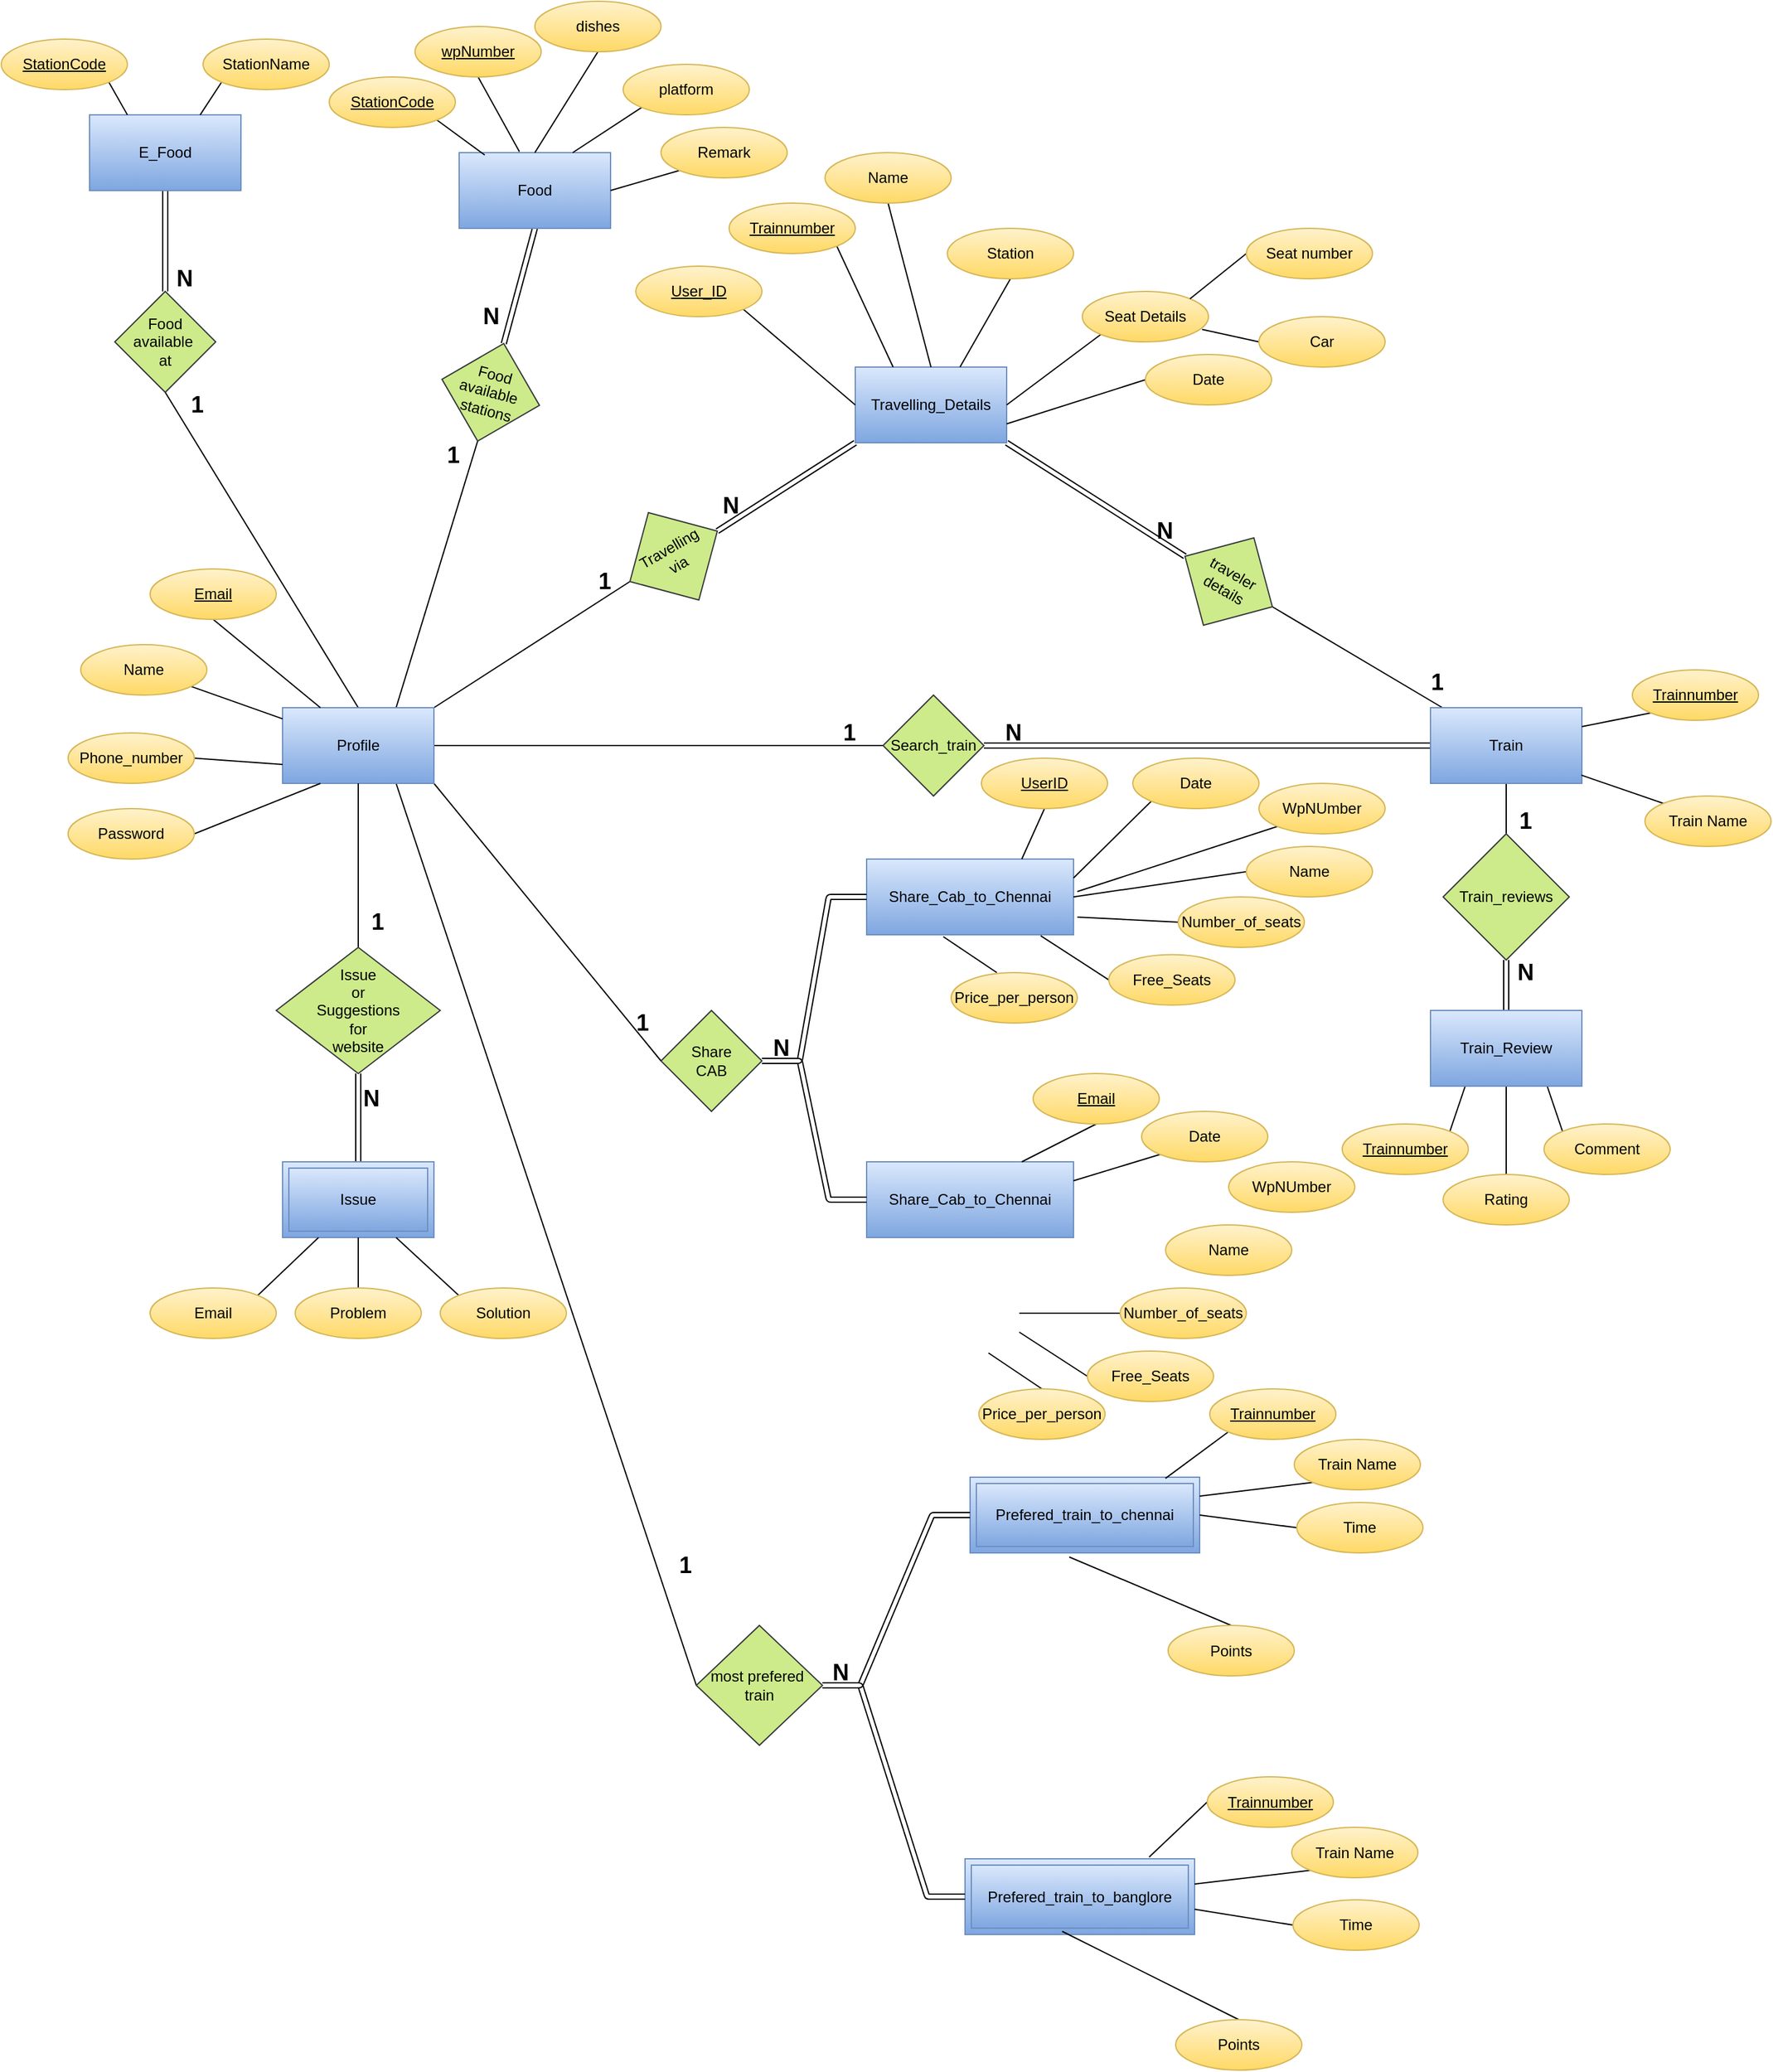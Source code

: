 <mxfile version="13.8.1" type="github" pages="3">
  <diagram id="xqP9yVKX-YAeiOFwIbXu" name="Page-1">
    <mxGraphModel dx="2249" dy="1949" grid="1" gridSize="10" guides="1" tooltips="1" connect="1" arrows="1" fold="1" page="1" pageScale="1" pageWidth="827" pageHeight="1169" math="0" shadow="0">
      <root>
        <mxCell id="0" />
        <mxCell id="1" parent="0" />
        <mxCell id="H812tD_r6ef0jj8ggqGE-24" style="edgeStyle=none;rounded=0;orthogonalLoop=1;jettySize=auto;html=1;exitX=1;exitY=0.5;exitDx=0;exitDy=0;endArrow=none;endFill=0;" parent="1" source="f8uX8n9HvfezP-yHLrGy-2" target="f8uX8n9HvfezP-yHLrGy-9" edge="1">
          <mxGeometry relative="1" as="geometry" />
        </mxCell>
        <mxCell id="fAxZFV0KkhZq5FpEfN43-9" style="edgeStyle=none;rounded=0;orthogonalLoop=1;jettySize=auto;html=1;exitX=1;exitY=0;exitDx=0;exitDy=0;entryX=0;entryY=0.5;entryDx=0;entryDy=0;endArrow=none;endFill=0;" parent="1" source="f8uX8n9HvfezP-yHLrGy-2" target="fAxZFV0KkhZq5FpEfN43-8" edge="1">
          <mxGeometry relative="1" as="geometry" />
        </mxCell>
        <mxCell id="BRLVk89D6Y3eZ2tgXhGx-2" style="edgeStyle=none;rounded=0;orthogonalLoop=1;jettySize=auto;html=1;exitX=1;exitY=1;exitDx=0;exitDy=0;entryX=0;entryY=0.5;entryDx=0;entryDy=0;endArrow=none;endFill=0;" parent="1" source="f8uX8n9HvfezP-yHLrGy-2" target="BRLVk89D6Y3eZ2tgXhGx-1" edge="1">
          <mxGeometry relative="1" as="geometry" />
        </mxCell>
        <mxCell id="BRLVk89D6Y3eZ2tgXhGx-10" style="edgeStyle=none;rounded=0;orthogonalLoop=1;jettySize=auto;html=1;exitX=0.75;exitY=1;exitDx=0;exitDy=0;entryX=0;entryY=0.5;entryDx=0;entryDy=0;endArrow=none;endFill=0;" parent="1" source="f8uX8n9HvfezP-yHLrGy-2" target="BRLVk89D6Y3eZ2tgXhGx-8" edge="1">
          <mxGeometry relative="1" as="geometry">
            <mxPoint x="160" y="540" as="targetPoint" />
          </mxGeometry>
        </mxCell>
        <mxCell id="BRLVk89D6Y3eZ2tgXhGx-23" style="edgeStyle=none;rounded=0;orthogonalLoop=1;jettySize=auto;html=1;exitX=0.5;exitY=0;exitDx=0;exitDy=0;entryX=0.5;entryY=1;entryDx=0;entryDy=0;endArrow=none;endFill=0;" parent="1" source="f8uX8n9HvfezP-yHLrGy-2" target="H812tD_r6ef0jj8ggqGE-55" edge="1">
          <mxGeometry relative="1" as="geometry" />
        </mxCell>
        <mxCell id="R9nm3YRX0W8LgKj3gQau-2" style="rounded=0;orthogonalLoop=1;jettySize=auto;html=1;exitX=0.75;exitY=0;exitDx=0;exitDy=0;entryX=0.5;entryY=1;entryDx=0;entryDy=0;endArrow=none;endFill=0;" parent="1" source="f8uX8n9HvfezP-yHLrGy-2" target="R9nm3YRX0W8LgKj3gQau-1" edge="1">
          <mxGeometry relative="1" as="geometry" />
        </mxCell>
        <mxCell id="f8uX8n9HvfezP-yHLrGy-2" value="Profile" style="rounded=0;whiteSpace=wrap;html=1;fillColor=#dae8fc;strokeColor=#6c8ebf;gradientColor=#7ea6e0;" parent="1" vertex="1">
          <mxGeometry x="-190" y="240" width="120" height="60" as="geometry" />
        </mxCell>
        <mxCell id="f8uX8n9HvfezP-yHLrGy-8" value="" style="rounded=0;orthogonalLoop=1;jettySize=auto;html=1;exitX=0.5;exitY=1;exitDx=0;exitDy=0;entryX=0.5;entryY=0;entryDx=0;entryDy=0;endArrow=none;endFill=0;" parent="1" source="f8uX8n9HvfezP-yHLrGy-2" target="f8uX8n9HvfezP-yHLrGy-7" edge="1">
          <mxGeometry relative="1" as="geometry" />
        </mxCell>
        <mxCell id="f8uX8n9HvfezP-yHLrGy-12" value="" style="rounded=0;orthogonalLoop=1;jettySize=auto;html=1;entryX=0.5;entryY=0;entryDx=0;entryDy=0;exitX=0.5;exitY=1;exitDx=0;exitDy=0;endArrow=none;endFill=0;shape=link;" parent="1" source="f8uX8n9HvfezP-yHLrGy-7" target="f8uX8n9HvfezP-yHLrGy-24" edge="1">
          <mxGeometry relative="1" as="geometry">
            <mxPoint x="390" y="570" as="targetPoint" />
          </mxGeometry>
        </mxCell>
        <mxCell id="f8uX8n9HvfezP-yHLrGy-7" value="Issue&lt;br&gt;or&lt;br&gt;Suggestions&lt;br&gt;for&lt;br&gt;website" style="rhombus;whiteSpace=wrap;html=1;rounded=0;fillColor=#cdeb8b;strokeColor=#36393d;" parent="1" vertex="1">
          <mxGeometry x="-195" y="430" width="130" height="100" as="geometry" />
        </mxCell>
        <mxCell id="f8uX8n9HvfezP-yHLrGy-14" value="" style="rounded=0;orthogonalLoop=1;jettySize=auto;html=1;endArrow=none;endFill=0;shape=link;" parent="1" source="f8uX8n9HvfezP-yHLrGy-9" target="f8uX8n9HvfezP-yHLrGy-13" edge="1">
          <mxGeometry relative="1" as="geometry" />
        </mxCell>
        <mxCell id="f8uX8n9HvfezP-yHLrGy-9" value="Search_train" style="rhombus;whiteSpace=wrap;html=1;rounded=0;fillColor=#cdeb8b;strokeColor=#36393d;" parent="1" vertex="1">
          <mxGeometry x="286" y="230" width="80" height="80" as="geometry" />
        </mxCell>
        <mxCell id="f8uX8n9HvfezP-yHLrGy-16" value="" style="rounded=0;orthogonalLoop=1;jettySize=auto;html=1;endArrow=none;endFill=0;" parent="1" source="f8uX8n9HvfezP-yHLrGy-13" target="f8uX8n9HvfezP-yHLrGy-15" edge="1">
          <mxGeometry relative="1" as="geometry" />
        </mxCell>
        <mxCell id="f8uX8n9HvfezP-yHLrGy-18" value="" style="rounded=0;orthogonalLoop=1;jettySize=auto;html=1;entryX=1;entryY=0.5;entryDx=0;entryDy=0;endArrow=none;endFill=0;" parent="1" source="f8uX8n9HvfezP-yHLrGy-13" target="f8uX8n9HvfezP-yHLrGy-17" edge="1">
          <mxGeometry relative="1" as="geometry" />
        </mxCell>
        <mxCell id="f8uX8n9HvfezP-yHLrGy-13" value="Train" style="whiteSpace=wrap;html=1;rounded=0;fillColor=#dae8fc;strokeColor=#6c8ebf;gradientColor=#7ea6e0;" parent="1" vertex="1">
          <mxGeometry x="720" y="240" width="120" height="60" as="geometry" />
        </mxCell>
        <mxCell id="f8uX8n9HvfezP-yHLrGy-22" value="" style="rounded=0;orthogonalLoop=1;jettySize=auto;html=1;entryX=0.5;entryY=0;entryDx=0;entryDy=0;endArrow=none;endFill=0;shape=link;" parent="1" source="f8uX8n9HvfezP-yHLrGy-15" target="BRLVk89D6Y3eZ2tgXhGx-19" edge="1">
          <mxGeometry relative="1" as="geometry">
            <mxPoint x="780" y="480" as="targetPoint" />
          </mxGeometry>
        </mxCell>
        <mxCell id="f8uX8n9HvfezP-yHLrGy-15" value="Train_reviews" style="rhombus;whiteSpace=wrap;html=1;rounded=0;fillColor=#cdeb8b;strokeColor=#36393d;" parent="1" vertex="1">
          <mxGeometry x="730" y="340" width="100" height="100" as="geometry" />
        </mxCell>
        <mxCell id="f8uX8n9HvfezP-yHLrGy-28" value="" style="rounded=0;orthogonalLoop=1;jettySize=auto;html=1;entryX=1;entryY=1;entryDx=0;entryDy=0;exitX=0;exitY=0.5;exitDx=0;exitDy=0;endArrow=none;endFill=0;shape=link;" parent="1" source="f8uX8n9HvfezP-yHLrGy-17" target="f8uX8n9HvfezP-yHLrGy-27" edge="1">
          <mxGeometry relative="1" as="geometry">
            <mxPoint x="456.0" y="110" as="sourcePoint" />
          </mxGeometry>
        </mxCell>
        <mxCell id="f8uX8n9HvfezP-yHLrGy-17" value="traveler&lt;br&gt;details" style="rhombus;whiteSpace=wrap;html=1;rounded=0;rotation=30;fillColor=#cdeb8b;strokeColor=#36393d;" parent="1" vertex="1">
          <mxGeometry x="520" y="100" width="80" height="80" as="geometry" />
        </mxCell>
        <mxCell id="f8uX8n9HvfezP-yHLrGy-24" value="Issue" style="shape=ext;margin=3;double=1;whiteSpace=wrap;html=1;align=center;rounded=0;fillColor=#dae8fc;strokeColor=#6c8ebf;gradientColor=#7ea6e0;" parent="1" vertex="1">
          <mxGeometry x="-190" y="600" width="120" height="60" as="geometry" />
        </mxCell>
        <mxCell id="f8uX8n9HvfezP-yHLrGy-27" value="Travelling_Details" style="whiteSpace=wrap;html=1;rounded=0;fillColor=#dae8fc;strokeColor=#6c8ebf;gradientColor=#7ea6e0;" parent="1" vertex="1">
          <mxGeometry x="264" y="-30" width="120" height="60" as="geometry" />
        </mxCell>
        <mxCell id="H812tD_r6ef0jj8ggqGE-10" style="edgeStyle=none;rounded=0;orthogonalLoop=1;jettySize=auto;html=1;exitX=0.5;exitY=1;exitDx=0;exitDy=0;entryX=0.25;entryY=0;entryDx=0;entryDy=0;endArrow=none;endFill=0;" parent="1" source="H812tD_r6ef0jj8ggqGE-2" target="f8uX8n9HvfezP-yHLrGy-2" edge="1">
          <mxGeometry relative="1" as="geometry" />
        </mxCell>
        <mxCell id="H812tD_r6ef0jj8ggqGE-2" value="&lt;u&gt;Email&lt;/u&gt;" style="ellipse;whiteSpace=wrap;html=1;align=center;rounded=0;gradientColor=#ffd966;fillColor=#fff2cc;strokeColor=#d6b656;" parent="1" vertex="1">
          <mxGeometry x="-295" y="130" width="100" height="40" as="geometry" />
        </mxCell>
        <mxCell id="H812tD_r6ef0jj8ggqGE-8" value="" style="edgeStyle=none;rounded=0;orthogonalLoop=1;jettySize=auto;html=1;endArrow=none;endFill=0;" parent="1" source="H812tD_r6ef0jj8ggqGE-3" target="f8uX8n9HvfezP-yHLrGy-2" edge="1">
          <mxGeometry relative="1" as="geometry" />
        </mxCell>
        <mxCell id="H812tD_r6ef0jj8ggqGE-3" value="Name" style="ellipse;whiteSpace=wrap;html=1;align=center;rounded=0;gradientColor=#ffd966;fillColor=#fff2cc;strokeColor=#d6b656;" parent="1" vertex="1">
          <mxGeometry x="-350" y="190" width="100" height="40" as="geometry" />
        </mxCell>
        <mxCell id="H812tD_r6ef0jj8ggqGE-11" style="edgeStyle=none;rounded=0;orthogonalLoop=1;jettySize=auto;html=1;exitX=1;exitY=0.5;exitDx=0;exitDy=0;entryX=0;entryY=0.75;entryDx=0;entryDy=0;endArrow=none;endFill=0;" parent="1" source="H812tD_r6ef0jj8ggqGE-4" target="f8uX8n9HvfezP-yHLrGy-2" edge="1">
          <mxGeometry relative="1" as="geometry" />
        </mxCell>
        <mxCell id="H812tD_r6ef0jj8ggqGE-4" value="Phone_number" style="ellipse;whiteSpace=wrap;html=1;align=center;rounded=0;gradientColor=#ffd966;fillColor=#fff2cc;strokeColor=#d6b656;" parent="1" vertex="1">
          <mxGeometry x="-360" y="260" width="100" height="40" as="geometry" />
        </mxCell>
        <mxCell id="H812tD_r6ef0jj8ggqGE-12" style="edgeStyle=none;rounded=0;orthogonalLoop=1;jettySize=auto;html=1;exitX=1;exitY=0.5;exitDx=0;exitDy=0;entryX=0.25;entryY=1;entryDx=0;entryDy=0;endArrow=none;endFill=0;" parent="1" source="H812tD_r6ef0jj8ggqGE-6" target="f8uX8n9HvfezP-yHLrGy-2" edge="1">
          <mxGeometry relative="1" as="geometry" />
        </mxCell>
        <mxCell id="H812tD_r6ef0jj8ggqGE-6" value="Password" style="ellipse;whiteSpace=wrap;html=1;align=center;rounded=0;gradientColor=#ffd966;fillColor=#fff2cc;strokeColor=#d6b656;" parent="1" vertex="1">
          <mxGeometry x="-360" y="320" width="100" height="40" as="geometry" />
        </mxCell>
        <mxCell id="H812tD_r6ef0jj8ggqGE-20" style="edgeStyle=none;rounded=0;orthogonalLoop=1;jettySize=auto;html=1;exitX=1;exitY=0;exitDx=0;exitDy=0;endArrow=none;endFill=0;" parent="1" source="H812tD_r6ef0jj8ggqGE-17" target="f8uX8n9HvfezP-yHLrGy-24" edge="1">
          <mxGeometry relative="1" as="geometry" />
        </mxCell>
        <mxCell id="H812tD_r6ef0jj8ggqGE-17" value="Email" style="ellipse;whiteSpace=wrap;html=1;align=center;rounded=0;gradientColor=#ffd966;fillColor=#fff2cc;strokeColor=#d6b656;" parent="1" vertex="1">
          <mxGeometry x="-295" y="700" width="100" height="40" as="geometry" />
        </mxCell>
        <mxCell id="H812tD_r6ef0jj8ggqGE-21" style="edgeStyle=none;rounded=0;orthogonalLoop=1;jettySize=auto;html=1;exitX=0.5;exitY=0;exitDx=0;exitDy=0;endArrow=none;endFill=0;" parent="1" source="H812tD_r6ef0jj8ggqGE-18" target="f8uX8n9HvfezP-yHLrGy-24" edge="1">
          <mxGeometry relative="1" as="geometry" />
        </mxCell>
        <mxCell id="H812tD_r6ef0jj8ggqGE-18" value="Problem" style="ellipse;whiteSpace=wrap;html=1;align=center;rounded=0;gradientColor=#ffd966;fillColor=#fff2cc;strokeColor=#d6b656;" parent="1" vertex="1">
          <mxGeometry x="-180" y="700" width="100" height="40" as="geometry" />
        </mxCell>
        <mxCell id="H812tD_r6ef0jj8ggqGE-22" style="edgeStyle=none;rounded=0;orthogonalLoop=1;jettySize=auto;html=1;exitX=0;exitY=0;exitDx=0;exitDy=0;entryX=0.75;entryY=1;entryDx=0;entryDy=0;endArrow=none;endFill=0;" parent="1" source="H812tD_r6ef0jj8ggqGE-19" target="f8uX8n9HvfezP-yHLrGy-24" edge="1">
          <mxGeometry relative="1" as="geometry" />
        </mxCell>
        <mxCell id="H812tD_r6ef0jj8ggqGE-19" value="Solution" style="ellipse;whiteSpace=wrap;html=1;align=center;rounded=0;gradientColor=#ffd966;fillColor=#fff2cc;strokeColor=#d6b656;" parent="1" vertex="1">
          <mxGeometry x="-65" y="700" width="100" height="40" as="geometry" />
        </mxCell>
        <mxCell id="fAxZFV0KkhZq5FpEfN43-5" style="edgeStyle=none;rounded=0;orthogonalLoop=1;jettySize=auto;html=1;exitX=0;exitY=0;exitDx=0;exitDy=0;entryX=0.996;entryY=0.891;entryDx=0;entryDy=0;entryPerimeter=0;endArrow=none;endFill=0;" parent="1" source="H812tD_r6ef0jj8ggqGE-26" target="f8uX8n9HvfezP-yHLrGy-13" edge="1">
          <mxGeometry relative="1" as="geometry" />
        </mxCell>
        <mxCell id="H812tD_r6ef0jj8ggqGE-26" value="Train Name&lt;span style=&quot;color: rgba(0 , 0 , 0 , 0) ; font-family: monospace ; font-size: 0px&quot;&gt;%3CmxGraphModel%3E%3Croot%3E%3CmxCell%20id%3D%220%22%2F%3E%3CmxCell%20id%3D%221%22%20parent%3D%220%22%2F%3E%3CmxCell%20id%3D%222%22%20value%3D%22Password%22%20style%3D%22ellipse%3BwhiteSpace%3Dwrap%3Bhtml%3D1%3Balign%3Dcenter%3Brounded%3D0%3B%22%20vertex%3D%221%22%20parent%3D%221%22%3E%3CmxGeometry%20x%3D%22140%22%20y%3D%22-60%22%20width%3D%22100%22%20height%3D%2240%22%20as%3D%22geometry%22%2F%3E%3C%2FmxCell%3E%3C%2Froot%3E%3C%2FmxGraphModel%3E&lt;/span&gt;&lt;span style=&quot;color: rgba(0 , 0 , 0 , 0) ; font-family: monospace ; font-size: 0px&quot;&gt;%3CmxGraphModel%3E%3Croot%3E%3CmxCell%20id%3D%220%22%2F%3E%3CmxCell%20id%3D%221%22%20parent%3D%220%22%2F%3E%3CmxCell%20id%3D%222%22%20value%3D%22Password%22%20style%3D%22ellipse%3BwhiteSpace%3Dwrap%3Bhtml%3D1%3Balign%3Dcenter%3Brounded%3D0%3B%22%20vertex%3D%221%22%20parent%3D%221%22%3E%3CmxGeometry%20x%3D%22140%22%20y%3D%22-60%22%20width%3D%22100%22%20height%3D%2240%22%20as%3D%22geometry%22%2F%3E%3C%2FmxCell%3E%3C%2Froot%3E%3C%2FmxGraphModel%3E&lt;/span&gt;" style="ellipse;whiteSpace=wrap;html=1;align=center;rounded=0;gradientColor=#ffd966;fillColor=#fff2cc;strokeColor=#d6b656;" parent="1" vertex="1">
          <mxGeometry x="890" y="310" width="100" height="40" as="geometry" />
        </mxCell>
        <mxCell id="H812tD_r6ef0jj8ggqGE-39" style="edgeStyle=none;rounded=0;orthogonalLoop=1;jettySize=auto;html=1;exitX=1;exitY=0;exitDx=0;exitDy=0;entryX=0.25;entryY=1;entryDx=0;entryDy=0;endArrow=none;endFill=0;" parent="1" source="H812tD_r6ef0jj8ggqGE-35" edge="1">
          <mxGeometry relative="1" as="geometry">
            <mxPoint x="747.5" y="540" as="targetPoint" />
          </mxGeometry>
        </mxCell>
        <mxCell id="H812tD_r6ef0jj8ggqGE-35" value="&lt;u&gt;Trainnumber&lt;/u&gt;" style="ellipse;whiteSpace=wrap;html=1;align=center;rounded=0;gradientColor=#ffd966;fillColor=#fff2cc;strokeColor=#d6b656;" parent="1" vertex="1">
          <mxGeometry x="650" y="570" width="100" height="40" as="geometry" />
        </mxCell>
        <mxCell id="H812tD_r6ef0jj8ggqGE-41" style="edgeStyle=none;rounded=0;orthogonalLoop=1;jettySize=auto;html=1;exitX=0.5;exitY=0;exitDx=0;exitDy=0;entryX=0.5;entryY=1;entryDx=0;entryDy=0;endArrow=none;endFill=0;" parent="1" source="H812tD_r6ef0jj8ggqGE-36" edge="1">
          <mxGeometry relative="1" as="geometry">
            <mxPoint x="780" y="540" as="targetPoint" />
          </mxGeometry>
        </mxCell>
        <mxCell id="H812tD_r6ef0jj8ggqGE-36" value="Rating" style="ellipse;whiteSpace=wrap;html=1;align=center;rounded=0;gradientColor=#ffd966;fillColor=#fff2cc;strokeColor=#d6b656;" parent="1" vertex="1">
          <mxGeometry x="730" y="610" width="100" height="40" as="geometry" />
        </mxCell>
        <mxCell id="H812tD_r6ef0jj8ggqGE-40" style="edgeStyle=none;rounded=0;orthogonalLoop=1;jettySize=auto;html=1;exitX=0;exitY=0;exitDx=0;exitDy=0;entryX=0.75;entryY=1;entryDx=0;entryDy=0;endArrow=none;endFill=0;" parent="1" source="H812tD_r6ef0jj8ggqGE-37" edge="1">
          <mxGeometry relative="1" as="geometry">
            <mxPoint x="812.5" y="540" as="targetPoint" />
          </mxGeometry>
        </mxCell>
        <mxCell id="H812tD_r6ef0jj8ggqGE-37" value="Comment" style="ellipse;whiteSpace=wrap;html=1;align=center;rounded=0;gradientColor=#ffd966;fillColor=#fff2cc;strokeColor=#d6b656;" parent="1" vertex="1">
          <mxGeometry x="810" y="570" width="100" height="40" as="geometry" />
        </mxCell>
        <mxCell id="H812tD_r6ef0jj8ggqGE-59" style="edgeStyle=none;rounded=0;orthogonalLoop=1;jettySize=auto;html=1;exitX=0.5;exitY=1;exitDx=0;exitDy=0;entryX=0.5;entryY=0;entryDx=0;entryDy=0;endArrow=none;endFill=0;" parent="1" source="H812tD_r6ef0jj8ggqGE-43" target="f8uX8n9HvfezP-yHLrGy-27" edge="1">
          <mxGeometry relative="1" as="geometry">
            <mxPoint x="264" y="-30" as="targetPoint" />
          </mxGeometry>
        </mxCell>
        <mxCell id="H812tD_r6ef0jj8ggqGE-43" value="Name" style="ellipse;whiteSpace=wrap;html=1;align=center;rounded=0;fillColor=#fff2cc;strokeColor=#d6b656;gradientColor=#ffd966;" parent="1" vertex="1">
          <mxGeometry x="240" y="-200" width="100" height="40" as="geometry" />
        </mxCell>
        <mxCell id="H812tD_r6ef0jj8ggqGE-58" style="edgeStyle=none;rounded=0;orthogonalLoop=1;jettySize=auto;html=1;exitX=1;exitY=1;exitDx=0;exitDy=0;entryX=0.25;entryY=0;entryDx=0;entryDy=0;endArrow=none;endFill=0;" parent="1" source="H812tD_r6ef0jj8ggqGE-44" target="f8uX8n9HvfezP-yHLrGy-27" edge="1">
          <mxGeometry relative="1" as="geometry" />
        </mxCell>
        <mxCell id="H812tD_r6ef0jj8ggqGE-44" value="&lt;u&gt;Trainnumber&lt;/u&gt;" style="ellipse;whiteSpace=wrap;html=1;align=center;rounded=0;fillColor=#fff2cc;strokeColor=#d6b656;gradientColor=#ffd966;" parent="1" vertex="1">
          <mxGeometry x="164" y="-160" width="100" height="40" as="geometry" />
        </mxCell>
        <mxCell id="H812tD_r6ef0jj8ggqGE-62" style="edgeStyle=none;rounded=0;orthogonalLoop=1;jettySize=auto;html=1;exitX=0;exitY=0.5;exitDx=0;exitDy=0;entryX=1;entryY=0.75;entryDx=0;entryDy=0;endArrow=none;endFill=0;" parent="1" source="H812tD_r6ef0jj8ggqGE-45" target="f8uX8n9HvfezP-yHLrGy-27" edge="1">
          <mxGeometry relative="1" as="geometry">
            <mxPoint x="424" y="15" as="targetPoint" />
          </mxGeometry>
        </mxCell>
        <mxCell id="H812tD_r6ef0jj8ggqGE-45" value="Date" style="ellipse;whiteSpace=wrap;html=1;align=center;rounded=0;fillColor=#fff2cc;strokeColor=#d6b656;gradientColor=#ffd966;" parent="1" vertex="1">
          <mxGeometry x="494" y="-40" width="100" height="40" as="geometry" />
        </mxCell>
        <mxCell id="H812tD_r6ef0jj8ggqGE-60" style="edgeStyle=none;rounded=0;orthogonalLoop=1;jettySize=auto;html=1;exitX=0.5;exitY=1;exitDx=0;exitDy=0;entryX=1;entryY=0;entryDx=0;entryDy=0;endArrow=none;endFill=0;" parent="1" source="H812tD_r6ef0jj8ggqGE-46" edge="1">
          <mxGeometry relative="1" as="geometry">
            <mxPoint x="347.0" y="-30" as="targetPoint" />
          </mxGeometry>
        </mxCell>
        <mxCell id="H812tD_r6ef0jj8ggqGE-46" value="Station" style="ellipse;whiteSpace=wrap;html=1;align=center;rounded=0;fillColor=#fff2cc;strokeColor=#d6b656;gradientColor=#ffd966;" parent="1" vertex="1">
          <mxGeometry x="337" y="-140" width="100" height="40" as="geometry" />
        </mxCell>
        <mxCell id="H812tD_r6ef0jj8ggqGE-61" style="edgeStyle=none;rounded=0;orthogonalLoop=1;jettySize=auto;html=1;exitX=0;exitY=1;exitDx=0;exitDy=0;entryX=1;entryY=0.5;entryDx=0;entryDy=0;endArrow=none;endFill=0;" parent="1" source="H812tD_r6ef0jj8ggqGE-49" target="f8uX8n9HvfezP-yHLrGy-27" edge="1">
          <mxGeometry relative="1" as="geometry">
            <mxPoint x="424" y="-30" as="targetPoint" />
          </mxGeometry>
        </mxCell>
        <mxCell id="H812tD_r6ef0jj8ggqGE-49" value="Seat Details" style="ellipse;whiteSpace=wrap;html=1;align=center;rounded=0;fillColor=#fff2cc;strokeColor=#d6b656;gradientColor=#ffd966;" parent="1" vertex="1">
          <mxGeometry x="444" y="-90" width="100" height="40" as="geometry" />
        </mxCell>
        <mxCell id="H812tD_r6ef0jj8ggqGE-64" style="edgeStyle=none;rounded=0;orthogonalLoop=1;jettySize=auto;html=1;exitX=0;exitY=0.5;exitDx=0;exitDy=0;entryX=1;entryY=0;entryDx=0;entryDy=0;endArrow=none;endFill=0;" parent="1" source="H812tD_r6ef0jj8ggqGE-50" target="H812tD_r6ef0jj8ggqGE-49" edge="1">
          <mxGeometry relative="1" as="geometry" />
        </mxCell>
        <mxCell id="H812tD_r6ef0jj8ggqGE-50" value="Seat number" style="ellipse;whiteSpace=wrap;html=1;align=center;rounded=0;fillColor=#fff2cc;strokeColor=#d6b656;gradientColor=#ffd966;" parent="1" vertex="1">
          <mxGeometry x="574" y="-140" width="100" height="40" as="geometry" />
        </mxCell>
        <mxCell id="H812tD_r6ef0jj8ggqGE-63" style="edgeStyle=none;rounded=0;orthogonalLoop=1;jettySize=auto;html=1;exitX=0;exitY=0.5;exitDx=0;exitDy=0;entryX=0.949;entryY=0.753;entryDx=0;entryDy=0;entryPerimeter=0;endArrow=none;endFill=0;" parent="1" source="H812tD_r6ef0jj8ggqGE-51" target="H812tD_r6ef0jj8ggqGE-49" edge="1">
          <mxGeometry relative="1" as="geometry" />
        </mxCell>
        <mxCell id="H812tD_r6ef0jj8ggqGE-51" value="Car" style="ellipse;whiteSpace=wrap;html=1;align=center;rounded=0;fillColor=#fff2cc;strokeColor=#d6b656;gradientColor=#ffd966;" parent="1" vertex="1">
          <mxGeometry x="584" y="-70" width="100" height="40" as="geometry" />
        </mxCell>
        <mxCell id="o1f8s7yUzRyvdQg7i0tU-3" value="" style="edgeStyle=orthogonalEdgeStyle;rounded=0;orthogonalLoop=1;jettySize=auto;html=1;endArrow=none;endFill=0;shape=link;" parent="1" source="H812tD_r6ef0jj8ggqGE-55" target="o1f8s7yUzRyvdQg7i0tU-1" edge="1">
          <mxGeometry relative="1" as="geometry" />
        </mxCell>
        <mxCell id="H812tD_r6ef0jj8ggqGE-55" value="Food&lt;br&gt;available&amp;nbsp;&lt;br&gt;at" style="rhombus;whiteSpace=wrap;html=1;rounded=0;fillColor=#cdeb8b;strokeColor=#36393d;" parent="1" vertex="1">
          <mxGeometry x="-323" y="-90" width="80" height="80" as="geometry" />
        </mxCell>
        <mxCell id="H812tD_r6ef0jj8ggqGE-69" style="edgeStyle=none;rounded=0;orthogonalLoop=1;jettySize=auto;html=1;exitX=1;exitY=0;exitDx=0;exitDy=0;" parent="1" edge="1">
          <mxGeometry relative="1" as="geometry">
            <mxPoint x="643.321" y="125.179" as="sourcePoint" />
            <mxPoint x="643.321" y="125.179" as="targetPoint" />
          </mxGeometry>
        </mxCell>
        <mxCell id="o1f8s7yUzRyvdQg7i0tU-1" value="E_Food" style="whiteSpace=wrap;html=1;rounded=0;fillColor=#dae8fc;strokeColor=#6c8ebf;gradientColor=#7ea6e0;" parent="1" vertex="1">
          <mxGeometry x="-343" y="-229.94" width="120" height="60" as="geometry" />
        </mxCell>
        <mxCell id="o1f8s7yUzRyvdQg7i0tU-8" style="rounded=0;orthogonalLoop=1;jettySize=auto;html=1;exitX=1;exitY=1;exitDx=0;exitDy=0;entryX=0.25;entryY=0;entryDx=0;entryDy=0;endArrow=none;endFill=0;" parent="1" source="o1f8s7yUzRyvdQg7i0tU-5" target="o1f8s7yUzRyvdQg7i0tU-1" edge="1">
          <mxGeometry relative="1" as="geometry" />
        </mxCell>
        <mxCell id="o1f8s7yUzRyvdQg7i0tU-5" value="&lt;u&gt;StationCode&lt;/u&gt;" style="ellipse;whiteSpace=wrap;html=1;align=center;rounded=0;gradientColor=#ffd966;fillColor=#fff2cc;strokeColor=#d6b656;" parent="1" vertex="1">
          <mxGeometry x="-413" y="-289.94" width="100" height="40" as="geometry" />
        </mxCell>
        <mxCell id="o1f8s7yUzRyvdQg7i0tU-9" style="rounded=0;orthogonalLoop=1;jettySize=auto;html=1;exitX=0;exitY=1;exitDx=0;exitDy=0;entryX=0.439;entryY=0.002;entryDx=0;entryDy=0;entryPerimeter=0;endArrow=none;endFill=0;" parent="1" source="o1f8s7yUzRyvdQg7i0tU-6" edge="1">
          <mxGeometry relative="1" as="geometry">
            <mxPoint x="-255.32" y="-229.94" as="targetPoint" />
          </mxGeometry>
        </mxCell>
        <mxCell id="o1f8s7yUzRyvdQg7i0tU-6" value="StationName" style="ellipse;whiteSpace=wrap;html=1;align=center;rounded=0;gradientColor=#ffd966;fillColor=#fff2cc;strokeColor=#d6b656;" parent="1" vertex="1">
          <mxGeometry x="-253" y="-290" width="100" height="40" as="geometry" />
        </mxCell>
        <mxCell id="fAxZFV0KkhZq5FpEfN43-4" style="edgeStyle=none;rounded=0;orthogonalLoop=1;jettySize=auto;html=1;exitX=0;exitY=1;exitDx=0;exitDy=0;entryX=1;entryY=0.25;entryDx=0;entryDy=0;endArrow=none;endFill=0;" parent="1" source="fAxZFV0KkhZq5FpEfN43-2" target="f8uX8n9HvfezP-yHLrGy-13" edge="1">
          <mxGeometry relative="1" as="geometry" />
        </mxCell>
        <mxCell id="fAxZFV0KkhZq5FpEfN43-2" value="&lt;u&gt;Trainnumber&lt;/u&gt;" style="ellipse;whiteSpace=wrap;html=1;align=center;rounded=0;gradientColor=#ffd966;fillColor=#fff2cc;strokeColor=#d6b656;" parent="1" vertex="1">
          <mxGeometry x="880" y="210" width="100" height="40" as="geometry" />
        </mxCell>
        <mxCell id="fAxZFV0KkhZq5FpEfN43-10" style="edgeStyle=none;rounded=0;orthogonalLoop=1;jettySize=auto;html=1;exitX=1;exitY=0.5;exitDx=0;exitDy=0;entryX=0;entryY=1;entryDx=0;entryDy=0;endArrow=none;endFill=0;shape=link;" parent="1" source="fAxZFV0KkhZq5FpEfN43-8" target="f8uX8n9HvfezP-yHLrGy-27" edge="1">
          <mxGeometry relative="1" as="geometry" />
        </mxCell>
        <mxCell id="fAxZFV0KkhZq5FpEfN43-8" value="Travelling&lt;br&gt;via" style="rhombus;whiteSpace=wrap;html=1;rounded=0;rotation=-30;fillColor=#cdeb8b;strokeColor=#36393d;" parent="1" vertex="1">
          <mxGeometry x="80" y="80" width="80" height="80" as="geometry" />
        </mxCell>
        <mxCell id="BRLVk89D6Y3eZ2tgXhGx-1" value="Share&lt;br&gt;CAB" style="rhombus;whiteSpace=wrap;html=1;rounded=0;fillColor=#cdeb8b;strokeColor=#36393d;rotation=0;" parent="1" vertex="1">
          <mxGeometry x="110" y="480" width="80" height="80" as="geometry" />
        </mxCell>
        <mxCell id="BRLVk89D6Y3eZ2tgXhGx-4" value="Share_Cab_to_Chennai" style="rounded=0;whiteSpace=wrap;html=1;fillColor=#dae8fc;strokeColor=#6c8ebf;gradientColor=#7ea6e0;" parent="1" vertex="1">
          <mxGeometry x="273" y="360" width="164" height="60" as="geometry" />
        </mxCell>
        <mxCell id="BRLVk89D6Y3eZ2tgXhGx-8" value="most prefered&amp;nbsp;&lt;br&gt;train" style="rhombus;whiteSpace=wrap;html=1;rounded=0;fillColor=#cdeb8b;strokeColor=#36393d;rotation=0;" parent="1" vertex="1">
          <mxGeometry x="138" y="967.5" width="100" height="95" as="geometry" />
        </mxCell>
        <mxCell id="BRLVk89D6Y3eZ2tgXhGx-13" value="Prefered_train_to_chennai" style="shape=ext;margin=3;double=1;whiteSpace=wrap;html=1;align=center;rounded=0;fillColor=#dae8fc;strokeColor=#6c8ebf;gradientColor=#7ea6e0;" parent="1" vertex="1">
          <mxGeometry x="355" y="850" width="182" height="60" as="geometry" />
        </mxCell>
        <mxCell id="BRLVk89D6Y3eZ2tgXhGx-14" value="Prefered_train_to_banglore" style="shape=ext;margin=3;double=1;whiteSpace=wrap;html=1;align=center;rounded=0;fillColor=#dae8fc;strokeColor=#6c8ebf;gradientColor=#7ea6e0;" parent="1" vertex="1">
          <mxGeometry x="351" y="1152.5" width="182" height="60" as="geometry" />
        </mxCell>
        <mxCell id="BRLVk89D6Y3eZ2tgXhGx-15" value="" style="edgeStyle=entityRelationEdgeStyle;fontSize=12;html=1;endArrow=none;exitX=1;exitY=0.5;exitDx=0;exitDy=0;entryX=0;entryY=0.5;entryDx=0;entryDy=0;endFill=0;shape=link;" parent="1" source="BRLVk89D6Y3eZ2tgXhGx-8" target="BRLVk89D6Y3eZ2tgXhGx-13" edge="1">
          <mxGeometry width="100" height="100" relative="1" as="geometry">
            <mxPoint x="188" y="987.5" as="sourcePoint" />
            <mxPoint x="318" y="957.5" as="targetPoint" />
          </mxGeometry>
        </mxCell>
        <mxCell id="BRLVk89D6Y3eZ2tgXhGx-16" value="" style="edgeStyle=entityRelationEdgeStyle;fontSize=12;html=1;endArrow=none;exitX=1;exitY=0.5;exitDx=0;exitDy=0;entryX=0;entryY=0.5;entryDx=0;entryDy=0;endFill=0;shape=link;" parent="1" source="BRLVk89D6Y3eZ2tgXhGx-8" target="BRLVk89D6Y3eZ2tgXhGx-14" edge="1">
          <mxGeometry width="100" height="100" relative="1" as="geometry">
            <mxPoint x="248" y="1025" as="sourcePoint" />
            <mxPoint x="336" y="977.5" as="targetPoint" />
          </mxGeometry>
        </mxCell>
        <mxCell id="BRLVk89D6Y3eZ2tgXhGx-19" value="Train_Review" style="whiteSpace=wrap;html=1;rounded=0;fillColor=#dae8fc;strokeColor=#6c8ebf;gradientColor=#7ea6e0;" parent="1" vertex="1">
          <mxGeometry x="720" y="480" width="120" height="60" as="geometry" />
        </mxCell>
        <mxCell id="BRLVk89D6Y3eZ2tgXhGx-30" style="edgeStyle=none;rounded=0;orthogonalLoop=1;jettySize=auto;html=1;exitX=0;exitY=0.5;exitDx=0;exitDy=0;endArrow=none;endFill=0;" parent="1" source="BRLVk89D6Y3eZ2tgXhGx-20" edge="1">
          <mxGeometry relative="1" as="geometry">
            <mxPoint x="440" y="406" as="targetPoint" />
          </mxGeometry>
        </mxCell>
        <mxCell id="BRLVk89D6Y3eZ2tgXhGx-20" value="Number_of_seats" style="ellipse;whiteSpace=wrap;html=1;align=center;rounded=0;gradientColor=#ffd966;fillColor=#fff2cc;strokeColor=#d6b656;" parent="1" vertex="1">
          <mxGeometry x="520" y="390" width="100" height="40" as="geometry" />
        </mxCell>
        <mxCell id="BRLVk89D6Y3eZ2tgXhGx-32" style="edgeStyle=none;rounded=0;orthogonalLoop=1;jettySize=auto;html=1;exitX=0.5;exitY=0;exitDx=0;exitDy=0;endArrow=none;endFill=0;entryX=0.851;entryY=1.025;entryDx=0;entryDy=0;entryPerimeter=0;" parent="1" edge="1">
          <mxGeometry relative="1" as="geometry">
            <mxPoint x="333.784" y="421.5" as="targetPoint" />
            <mxPoint x="376.22" y="450.0" as="sourcePoint" />
          </mxGeometry>
        </mxCell>
        <mxCell id="BRLVk89D6Y3eZ2tgXhGx-21" value="Price_per_person" style="ellipse;whiteSpace=wrap;html=1;align=center;rounded=0;gradientColor=#ffd966;fillColor=#fff2cc;strokeColor=#d6b656;" parent="1" vertex="1">
          <mxGeometry x="340" y="450" width="100" height="40" as="geometry" />
        </mxCell>
        <mxCell id="BRLVk89D6Y3eZ2tgXhGx-31" style="edgeStyle=none;rounded=0;orthogonalLoop=1;jettySize=auto;html=1;exitX=0;exitY=0.5;exitDx=0;exitDy=0;entryX=1;entryY=0.75;entryDx=0;entryDy=0;endArrow=none;endFill=0;" parent="1" source="BRLVk89D6Y3eZ2tgXhGx-24" edge="1">
          <mxGeometry relative="1" as="geometry">
            <mxPoint x="411" y="420.77" as="targetPoint" />
          </mxGeometry>
        </mxCell>
        <mxCell id="BRLVk89D6Y3eZ2tgXhGx-24" value="Free_Seats" style="ellipse;whiteSpace=wrap;html=1;align=center;rounded=0;gradientColor=#ffd966;fillColor=#fff2cc;strokeColor=#d6b656;" parent="1" vertex="1">
          <mxGeometry x="465" y="435.77" width="100" height="40" as="geometry" />
        </mxCell>
        <mxCell id="BRLVk89D6Y3eZ2tgXhGx-28" style="edgeStyle=none;rounded=0;orthogonalLoop=1;jettySize=auto;html=1;exitX=0.5;exitY=1;exitDx=0;exitDy=0;entryX=0.75;entryY=0;entryDx=0;entryDy=0;endArrow=none;endFill=0;" parent="1" source="BRLVk89D6Y3eZ2tgXhGx-26" target="BRLVk89D6Y3eZ2tgXhGx-4" edge="1">
          <mxGeometry relative="1" as="geometry" />
        </mxCell>
        <mxCell id="BRLVk89D6Y3eZ2tgXhGx-26" value="&lt;u&gt;UserID&lt;/u&gt;" style="ellipse;whiteSpace=wrap;html=1;align=center;rounded=0;gradientColor=#ffd966;fillColor=#fff2cc;strokeColor=#d6b656;" parent="1" vertex="1">
          <mxGeometry x="364" y="280" width="100" height="40" as="geometry" />
        </mxCell>
        <mxCell id="BRLVk89D6Y3eZ2tgXhGx-29" style="edgeStyle=none;rounded=0;orthogonalLoop=1;jettySize=auto;html=1;exitX=0;exitY=1;exitDx=0;exitDy=0;entryX=1;entryY=0.25;entryDx=0;entryDy=0;endArrow=none;endFill=0;" parent="1" source="BRLVk89D6Y3eZ2tgXhGx-27" target="BRLVk89D6Y3eZ2tgXhGx-4" edge="1">
          <mxGeometry relative="1" as="geometry" />
        </mxCell>
        <mxCell id="BRLVk89D6Y3eZ2tgXhGx-27" value="Date" style="ellipse;whiteSpace=wrap;html=1;align=center;rounded=0;gradientColor=#ffd966;fillColor=#fff2cc;strokeColor=#d6b656;" parent="1" vertex="1">
          <mxGeometry x="484" y="280" width="100" height="40" as="geometry" />
        </mxCell>
        <mxCell id="BRLVk89D6Y3eZ2tgXhGx-33" value="Share_Cab_to_Chennai" style="rounded=0;whiteSpace=wrap;html=1;fillColor=#dae8fc;strokeColor=#6c8ebf;gradientColor=#7ea6e0;" parent="1" vertex="1">
          <mxGeometry x="273" y="600" width="164" height="60" as="geometry" />
        </mxCell>
        <mxCell id="BRLVk89D6Y3eZ2tgXhGx-34" style="edgeStyle=none;rounded=0;orthogonalLoop=1;jettySize=auto;html=1;exitX=0;exitY=0.5;exitDx=0;exitDy=0;entryX=1;entryY=0.5;entryDx=0;entryDy=0;endArrow=none;endFill=0;" parent="1" source="BRLVk89D6Y3eZ2tgXhGx-35" edge="1">
          <mxGeometry relative="1" as="geometry">
            <mxPoint x="394" y="720" as="targetPoint" />
          </mxGeometry>
        </mxCell>
        <mxCell id="BRLVk89D6Y3eZ2tgXhGx-35" value="Number_of_seats" style="ellipse;whiteSpace=wrap;html=1;align=center;rounded=0;gradientColor=#ffd966;fillColor=#fff2cc;strokeColor=#d6b656;" parent="1" vertex="1">
          <mxGeometry x="474" y="700" width="100" height="40" as="geometry" />
        </mxCell>
        <mxCell id="BRLVk89D6Y3eZ2tgXhGx-36" style="edgeStyle=none;rounded=0;orthogonalLoop=1;jettySize=auto;html=1;exitX=0.5;exitY=0;exitDx=0;exitDy=0;endArrow=none;endFill=0;entryX=0.851;entryY=1.025;entryDx=0;entryDy=0;entryPerimeter=0;" parent="1" source="BRLVk89D6Y3eZ2tgXhGx-37" edge="1">
          <mxGeometry relative="1" as="geometry">
            <mxPoint x="369.564" y="751.5" as="targetPoint" />
          </mxGeometry>
        </mxCell>
        <mxCell id="BRLVk89D6Y3eZ2tgXhGx-37" value="Price_per_person" style="ellipse;whiteSpace=wrap;html=1;align=center;rounded=0;gradientColor=#ffd966;fillColor=#fff2cc;strokeColor=#d6b656;" parent="1" vertex="1">
          <mxGeometry x="362" y="780" width="100" height="40" as="geometry" />
        </mxCell>
        <mxCell id="BRLVk89D6Y3eZ2tgXhGx-38" style="edgeStyle=none;rounded=0;orthogonalLoop=1;jettySize=auto;html=1;exitX=0;exitY=0.5;exitDx=0;exitDy=0;entryX=1;entryY=0.75;entryDx=0;entryDy=0;endArrow=none;endFill=0;" parent="1" source="BRLVk89D6Y3eZ2tgXhGx-39" edge="1">
          <mxGeometry relative="1" as="geometry">
            <mxPoint x="394" y="735" as="targetPoint" />
          </mxGeometry>
        </mxCell>
        <mxCell id="BRLVk89D6Y3eZ2tgXhGx-39" value="Free_Seats" style="ellipse;whiteSpace=wrap;html=1;align=center;rounded=0;gradientColor=#ffd966;fillColor=#fff2cc;strokeColor=#d6b656;" parent="1" vertex="1">
          <mxGeometry x="448" y="750" width="100" height="40" as="geometry" />
        </mxCell>
        <mxCell id="BRLVk89D6Y3eZ2tgXhGx-40" style="edgeStyle=none;rounded=0;orthogonalLoop=1;jettySize=auto;html=1;exitX=0.5;exitY=1;exitDx=0;exitDy=0;entryX=0.75;entryY=0;entryDx=0;entryDy=0;endArrow=none;endFill=0;" parent="1" source="BRLVk89D6Y3eZ2tgXhGx-41" target="BRLVk89D6Y3eZ2tgXhGx-33" edge="1">
          <mxGeometry relative="1" as="geometry" />
        </mxCell>
        <mxCell id="BRLVk89D6Y3eZ2tgXhGx-41" value="&lt;u&gt;Email&lt;/u&gt;" style="ellipse;whiteSpace=wrap;html=1;align=center;rounded=0;gradientColor=#ffd966;fillColor=#fff2cc;strokeColor=#d6b656;" parent="1" vertex="1">
          <mxGeometry x="405" y="530" width="100" height="40" as="geometry" />
        </mxCell>
        <mxCell id="BRLVk89D6Y3eZ2tgXhGx-42" style="edgeStyle=none;rounded=0;orthogonalLoop=1;jettySize=auto;html=1;exitX=0;exitY=1;exitDx=0;exitDy=0;entryX=1;entryY=0.25;entryDx=0;entryDy=0;endArrow=none;endFill=0;" parent="1" source="BRLVk89D6Y3eZ2tgXhGx-43" target="BRLVk89D6Y3eZ2tgXhGx-33" edge="1">
          <mxGeometry relative="1" as="geometry" />
        </mxCell>
        <mxCell id="BRLVk89D6Y3eZ2tgXhGx-43" value="Date" style="ellipse;whiteSpace=wrap;html=1;align=center;rounded=0;gradientColor=#ffd966;fillColor=#fff2cc;strokeColor=#d6b656;" parent="1" vertex="1">
          <mxGeometry x="491" y="560" width="100" height="40" as="geometry" />
        </mxCell>
        <mxCell id="BRLVk89D6Y3eZ2tgXhGx-44" value="" style="edgeStyle=entityRelationEdgeStyle;fontSize=12;html=1;endArrow=none;exitX=1;exitY=0.5;exitDx=0;exitDy=0;entryX=0;entryY=0.5;entryDx=0;entryDy=0;endFill=0;shape=link;" parent="1" source="BRLVk89D6Y3eZ2tgXhGx-1" target="BRLVk89D6Y3eZ2tgXhGx-4" edge="1">
          <mxGeometry width="100" height="100" relative="1" as="geometry">
            <mxPoint x="146.0" y="567.5" as="sourcePoint" />
            <mxPoint x="262" y="510" as="targetPoint" />
          </mxGeometry>
        </mxCell>
        <mxCell id="BRLVk89D6Y3eZ2tgXhGx-45" value="" style="edgeStyle=entityRelationEdgeStyle;fontSize=12;html=1;endArrow=none;exitX=1;exitY=0.5;exitDx=0;exitDy=0;entryX=0;entryY=0.5;entryDx=0;entryDy=0;endFill=0;shape=link;" parent="1" source="BRLVk89D6Y3eZ2tgXhGx-1" target="BRLVk89D6Y3eZ2tgXhGx-33" edge="1">
          <mxGeometry width="100" height="100" relative="1" as="geometry">
            <mxPoint x="200" y="470" as="sourcePoint" />
            <mxPoint x="286" y="420" as="targetPoint" />
          </mxGeometry>
        </mxCell>
        <mxCell id="BRLVk89D6Y3eZ2tgXhGx-49" style="edgeStyle=none;rounded=0;orthogonalLoop=1;jettySize=auto;html=1;exitX=0;exitY=1;exitDx=0;exitDy=0;entryX=1;entryY=0.25;entryDx=0;entryDy=0;endArrow=none;endFill=0;" parent="1" source="BRLVk89D6Y3eZ2tgXhGx-46" target="BRLVk89D6Y3eZ2tgXhGx-13" edge="1">
          <mxGeometry relative="1" as="geometry" />
        </mxCell>
        <mxCell id="BRLVk89D6Y3eZ2tgXhGx-46" value="Train Name&lt;span style=&quot;color: rgba(0 , 0 , 0 , 0) ; font-family: monospace ; font-size: 0px&quot;&gt;%3CmxGraphModel%3E%3Croot%3E%3CmxCell%20id%3D%220%22%2F%3E%3CmxCell%20id%3D%221%22%20parent%3D%220%22%2F%3E%3CmxCell%20id%3D%222%22%20value%3D%22Password%22%20style%3D%22ellipse%3BwhiteSpace%3Dwrap%3Bhtml%3D1%3Balign%3Dcenter%3Brounded%3D0%3B%22%20vertex%3D%221%22%20parent%3D%221%22%3E%3CmxGeometry%20x%3D%22140%22%20y%3D%22-60%22%20width%3D%22100%22%20height%3D%2240%22%20as%3D%22geometry%22%2F%3E%3C%2FmxCell%3E%3C%2Froot%3E%3C%2FmxGraphModel%3E&lt;/span&gt;&lt;span style=&quot;color: rgba(0 , 0 , 0 , 0) ; font-family: monospace ; font-size: 0px&quot;&gt;%3CmxGraphModel%3E%3Croot%3E%3CmxCell%20id%3D%220%22%2F%3E%3CmxCell%20id%3D%221%22%20parent%3D%220%22%2F%3E%3CmxCell%20id%3D%222%22%20value%3D%22Password%22%20style%3D%22ellipse%3BwhiteSpace%3Dwrap%3Bhtml%3D1%3Balign%3Dcenter%3Brounded%3D0%3B%22%20vertex%3D%221%22%20parent%3D%221%22%3E%3CmxGeometry%20x%3D%22140%22%20y%3D%22-60%22%20width%3D%22100%22%20height%3D%2240%22%20as%3D%22geometry%22%2F%3E%3C%2FmxCell%3E%3C%2Froot%3E%3C%2FmxGraphModel%3E&lt;/span&gt;" style="ellipse;whiteSpace=wrap;html=1;align=center;rounded=0;gradientColor=#ffd966;fillColor=#fff2cc;strokeColor=#d6b656;" parent="1" vertex="1">
          <mxGeometry x="612" y="820" width="100" height="40" as="geometry" />
        </mxCell>
        <mxCell id="BRLVk89D6Y3eZ2tgXhGx-48" style="edgeStyle=none;rounded=0;orthogonalLoop=1;jettySize=auto;html=1;exitX=0;exitY=1;exitDx=0;exitDy=0;entryX=0.851;entryY=0.016;entryDx=0;entryDy=0;endArrow=none;endFill=0;entryPerimeter=0;" parent="1" source="BRLVk89D6Y3eZ2tgXhGx-47" target="BRLVk89D6Y3eZ2tgXhGx-13" edge="1">
          <mxGeometry relative="1" as="geometry" />
        </mxCell>
        <mxCell id="BRLVk89D6Y3eZ2tgXhGx-47" value="&lt;u&gt;Trainnumber&lt;/u&gt;" style="ellipse;whiteSpace=wrap;html=1;align=center;rounded=0;gradientColor=#ffd966;fillColor=#fff2cc;strokeColor=#d6b656;" parent="1" vertex="1">
          <mxGeometry x="545" y="780" width="100" height="40" as="geometry" />
        </mxCell>
        <mxCell id="BRLVk89D6Y3eZ2tgXhGx-52" style="edgeStyle=none;rounded=0;orthogonalLoop=1;jettySize=auto;html=1;exitX=0;exitY=0.5;exitDx=0;exitDy=0;entryX=1;entryY=0.5;entryDx=0;entryDy=0;endArrow=none;endFill=0;" parent="1" source="BRLVk89D6Y3eZ2tgXhGx-50" target="BRLVk89D6Y3eZ2tgXhGx-13" edge="1">
          <mxGeometry relative="1" as="geometry" />
        </mxCell>
        <mxCell id="BRLVk89D6Y3eZ2tgXhGx-50" value="Time" style="ellipse;whiteSpace=wrap;html=1;align=center;rounded=0;gradientColor=#ffd966;fillColor=#fff2cc;strokeColor=#d6b656;" parent="1" vertex="1">
          <mxGeometry x="614" y="870" width="100" height="40" as="geometry" />
        </mxCell>
        <mxCell id="BRLVk89D6Y3eZ2tgXhGx-54" style="edgeStyle=none;rounded=0;orthogonalLoop=1;jettySize=auto;html=1;exitX=0;exitY=1;exitDx=0;exitDy=0;endArrow=none;endFill=0;" parent="1" source="BRLVk89D6Y3eZ2tgXhGx-55" edge="1">
          <mxGeometry relative="1" as="geometry">
            <mxPoint x="533" y="1172.5" as="targetPoint" />
          </mxGeometry>
        </mxCell>
        <mxCell id="BRLVk89D6Y3eZ2tgXhGx-55" value="Train Name&lt;span style=&quot;color: rgba(0 , 0 , 0 , 0) ; font-family: monospace ; font-size: 0px&quot;&gt;%3CmxGraphModel%3E%3Croot%3E%3CmxCell%20id%3D%220%22%2F%3E%3CmxCell%20id%3D%221%22%20parent%3D%220%22%2F%3E%3CmxCell%20id%3D%222%22%20value%3D%22Password%22%20style%3D%22ellipse%3BwhiteSpace%3Dwrap%3Bhtml%3D1%3Balign%3Dcenter%3Brounded%3D0%3B%22%20vertex%3D%221%22%20parent%3D%221%22%3E%3CmxGeometry%20x%3D%22140%22%20y%3D%22-60%22%20width%3D%22100%22%20height%3D%2240%22%20as%3D%22geometry%22%2F%3E%3C%2FmxCell%3E%3C%2Froot%3E%3C%2FmxGraphModel%3E&lt;/span&gt;&lt;span style=&quot;color: rgba(0 , 0 , 0 , 0) ; font-family: monospace ; font-size: 0px&quot;&gt;%3CmxGraphModel%3E%3Croot%3E%3CmxCell%20id%3D%220%22%2F%3E%3CmxCell%20id%3D%221%22%20parent%3D%220%22%2F%3E%3CmxCell%20id%3D%222%22%20value%3D%22Password%22%20style%3D%22ellipse%3BwhiteSpace%3Dwrap%3Bhtml%3D1%3Balign%3Dcenter%3Brounded%3D0%3B%22%20vertex%3D%221%22%20parent%3D%221%22%3E%3CmxGeometry%20x%3D%22140%22%20y%3D%22-60%22%20width%3D%22100%22%20height%3D%2240%22%20as%3D%22geometry%22%2F%3E%3C%2FmxCell%3E%3C%2Froot%3E%3C%2FmxGraphModel%3E&lt;/span&gt;" style="ellipse;whiteSpace=wrap;html=1;align=center;rounded=0;gradientColor=#ffd966;fillColor=#fff2cc;strokeColor=#d6b656;" parent="1" vertex="1">
          <mxGeometry x="610" y="1127.5" width="100" height="40" as="geometry" />
        </mxCell>
        <mxCell id="BRLVk89D6Y3eZ2tgXhGx-60" style="edgeStyle=none;rounded=0;orthogonalLoop=1;jettySize=auto;html=1;exitX=0;exitY=0.5;exitDx=0;exitDy=0;entryX=0.802;entryY=-0.023;entryDx=0;entryDy=0;entryPerimeter=0;endArrow=none;endFill=0;" parent="1" source="BRLVk89D6Y3eZ2tgXhGx-56" target="BRLVk89D6Y3eZ2tgXhGx-14" edge="1">
          <mxGeometry relative="1" as="geometry" />
        </mxCell>
        <mxCell id="BRLVk89D6Y3eZ2tgXhGx-56" value="&lt;u&gt;Trainnumber&lt;/u&gt;" style="ellipse;whiteSpace=wrap;html=1;align=center;rounded=0;gradientColor=#ffd966;fillColor=#fff2cc;strokeColor=#d6b656;" parent="1" vertex="1">
          <mxGeometry x="543" y="1087.5" width="100" height="40" as="geometry" />
        </mxCell>
        <mxCell id="BRLVk89D6Y3eZ2tgXhGx-57" style="edgeStyle=none;rounded=0;orthogonalLoop=1;jettySize=auto;html=1;exitX=0;exitY=0.5;exitDx=0;exitDy=0;endArrow=none;endFill=0;" parent="1" source="BRLVk89D6Y3eZ2tgXhGx-58" edge="1">
          <mxGeometry relative="1" as="geometry">
            <mxPoint x="533" y="1192.5" as="targetPoint" />
          </mxGeometry>
        </mxCell>
        <mxCell id="BRLVk89D6Y3eZ2tgXhGx-58" value="Time" style="ellipse;whiteSpace=wrap;html=1;align=center;rounded=0;gradientColor=#ffd966;fillColor=#fff2cc;strokeColor=#d6b656;" parent="1" vertex="1">
          <mxGeometry x="611" y="1185" width="100" height="40" as="geometry" />
        </mxCell>
        <mxCell id="BRLVk89D6Y3eZ2tgXhGx-63" value="&lt;b&gt;&lt;font style=&quot;font-size: 18px&quot;&gt;1&lt;/font&gt;&lt;/b&gt;" style="text;html=1;align=center;verticalAlign=middle;resizable=0;points=[];autosize=1;" parent="1" vertex="1">
          <mxGeometry x="-273" y="-10" width="30" height="20" as="geometry" />
        </mxCell>
        <mxCell id="BRLVk89D6Y3eZ2tgXhGx-64" value="&lt;b&gt;&lt;font style=&quot;font-size: 18px&quot;&gt;N&lt;/font&gt;&lt;/b&gt;" style="text;html=1;align=center;verticalAlign=middle;resizable=0;points=[];autosize=1;" parent="1" vertex="1">
          <mxGeometry x="-283" y="-110" width="30" height="20" as="geometry" />
        </mxCell>
        <mxCell id="BRLVk89D6Y3eZ2tgXhGx-65" value="&lt;b&gt;&lt;font style=&quot;font-size: 18px&quot;&gt;1&lt;/font&gt;&lt;/b&gt;" style="text;html=1;align=center;verticalAlign=middle;resizable=0;points=[];autosize=1;" parent="1" vertex="1">
          <mxGeometry x="50" y="130" width="30" height="20" as="geometry" />
        </mxCell>
        <mxCell id="BRLVk89D6Y3eZ2tgXhGx-66" value="&lt;b&gt;&lt;font style=&quot;font-size: 18px&quot;&gt;N&lt;/font&gt;&lt;/b&gt;" style="text;html=1;align=center;verticalAlign=middle;resizable=0;points=[];autosize=1;" parent="1" vertex="1">
          <mxGeometry x="150" y="70" width="30" height="20" as="geometry" />
        </mxCell>
        <mxCell id="BRLVk89D6Y3eZ2tgXhGx-67" value="&lt;b&gt;&lt;font style=&quot;font-size: 18px&quot;&gt;N&lt;/font&gt;&lt;/b&gt;" style="text;html=1;align=center;verticalAlign=middle;resizable=0;points=[];autosize=1;" parent="1" vertex="1">
          <mxGeometry x="494" y="90" width="30" height="20" as="geometry" />
        </mxCell>
        <mxCell id="BRLVk89D6Y3eZ2tgXhGx-68" value="&lt;b&gt;&lt;font style=&quot;font-size: 18px&quot;&gt;1&lt;/font&gt;&lt;/b&gt;" style="text;html=1;align=center;verticalAlign=middle;resizable=0;points=[];autosize=1;" parent="1" vertex="1">
          <mxGeometry x="710" y="210" width="30" height="20" as="geometry" />
        </mxCell>
        <mxCell id="BRLVk89D6Y3eZ2tgXhGx-69" value="&lt;b&gt;&lt;font style=&quot;font-size: 18px&quot;&gt;1&lt;/font&gt;&lt;/b&gt;" style="text;html=1;align=center;verticalAlign=middle;resizable=0;points=[];autosize=1;" parent="1" vertex="1">
          <mxGeometry x="244" y="250" width="30" height="20" as="geometry" />
        </mxCell>
        <mxCell id="BRLVk89D6Y3eZ2tgXhGx-70" value="&lt;b&gt;&lt;font style=&quot;font-size: 18px&quot;&gt;N&lt;/font&gt;&lt;/b&gt;" style="text;html=1;align=center;verticalAlign=middle;resizable=0;points=[];autosize=1;" parent="1" vertex="1">
          <mxGeometry x="374" y="250" width="30" height="20" as="geometry" />
        </mxCell>
        <mxCell id="BRLVk89D6Y3eZ2tgXhGx-71" value="&lt;b&gt;&lt;font style=&quot;font-size: 18px&quot;&gt;1&lt;/font&gt;&lt;/b&gt;" style="text;html=1;align=center;verticalAlign=middle;resizable=0;points=[];autosize=1;" parent="1" vertex="1">
          <mxGeometry x="80" y="480" width="30" height="20" as="geometry" />
        </mxCell>
        <mxCell id="BRLVk89D6Y3eZ2tgXhGx-72" value="&lt;b&gt;&lt;font style=&quot;font-size: 18px&quot;&gt;N&lt;/font&gt;&lt;/b&gt;" style="text;html=1;align=center;verticalAlign=middle;resizable=0;points=[];autosize=1;" parent="1" vertex="1">
          <mxGeometry x="190" y="500" width="30" height="20" as="geometry" />
        </mxCell>
        <mxCell id="BRLVk89D6Y3eZ2tgXhGx-73" value="&lt;b&gt;&lt;font style=&quot;font-size: 18px&quot;&gt;1&lt;/font&gt;&lt;/b&gt;" style="text;html=1;align=center;verticalAlign=middle;resizable=0;points=[];autosize=1;" parent="1" vertex="1">
          <mxGeometry x="780" y="320" width="30" height="20" as="geometry" />
        </mxCell>
        <mxCell id="BRLVk89D6Y3eZ2tgXhGx-74" value="&lt;b&gt;&lt;font style=&quot;font-size: 18px&quot;&gt;N&lt;/font&gt;&lt;/b&gt;" style="text;html=1;align=center;verticalAlign=middle;resizable=0;points=[];autosize=1;" parent="1" vertex="1">
          <mxGeometry x="780" y="440" width="30" height="20" as="geometry" />
        </mxCell>
        <mxCell id="BRLVk89D6Y3eZ2tgXhGx-75" value="&lt;b&gt;&lt;font style=&quot;font-size: 18px&quot;&gt;1&lt;/font&gt;&lt;/b&gt;" style="text;html=1;align=center;verticalAlign=middle;resizable=0;points=[];autosize=1;" parent="1" vertex="1">
          <mxGeometry x="114" y="910" width="30" height="20" as="geometry" />
        </mxCell>
        <mxCell id="BRLVk89D6Y3eZ2tgXhGx-76" value="&lt;b&gt;&lt;font style=&quot;font-size: 18px&quot;&gt;N&lt;/font&gt;&lt;/b&gt;" style="text;html=1;align=center;verticalAlign=middle;resizable=0;points=[];autosize=1;" parent="1" vertex="1">
          <mxGeometry x="237" y="995" width="30" height="20" as="geometry" />
        </mxCell>
        <mxCell id="BRLVk89D6Y3eZ2tgXhGx-77" value="&lt;b&gt;&lt;font style=&quot;font-size: 18px&quot;&gt;1&lt;/font&gt;&lt;/b&gt;" style="text;html=1;align=center;verticalAlign=middle;resizable=0;points=[];autosize=1;" parent="1" vertex="1">
          <mxGeometry x="-130" y="400" width="30" height="20" as="geometry" />
        </mxCell>
        <mxCell id="BRLVk89D6Y3eZ2tgXhGx-78" value="&lt;b&gt;&lt;font style=&quot;font-size: 18px&quot;&gt;N&lt;/font&gt;&lt;/b&gt;" style="text;html=1;align=center;verticalAlign=middle;resizable=0;points=[];autosize=1;" parent="1" vertex="1">
          <mxGeometry x="-135" y="540" width="30" height="20" as="geometry" />
        </mxCell>
        <mxCell id="R9nm3YRX0W8LgKj3gQau-4" style="edgeStyle=none;rounded=0;orthogonalLoop=1;jettySize=auto;html=1;exitX=0.5;exitY=0;exitDx=0;exitDy=0;entryX=0.5;entryY=1;entryDx=0;entryDy=0;endArrow=none;endFill=0;shape=link;" parent="1" source="R9nm3YRX0W8LgKj3gQau-1" target="R9nm3YRX0W8LgKj3gQau-3" edge="1">
          <mxGeometry relative="1" as="geometry" />
        </mxCell>
        <mxCell id="R9nm3YRX0W8LgKj3gQau-1" value="Food&lt;br&gt;available&amp;nbsp;&lt;br&gt;stations" style="rhombus;whiteSpace=wrap;html=1;rounded=0;fillColor=#cdeb8b;strokeColor=#36393d;rotation=15;" parent="1" vertex="1">
          <mxGeometry x="-65" y="-50" width="80" height="80" as="geometry" />
        </mxCell>
        <mxCell id="R9nm3YRX0W8LgKj3gQau-3" value="Food" style="whiteSpace=wrap;html=1;rounded=0;fillColor=#dae8fc;strokeColor=#6c8ebf;gradientColor=#7ea6e0;rotation=0;" parent="1" vertex="1">
          <mxGeometry x="-50" y="-200" width="120" height="60" as="geometry" />
        </mxCell>
        <mxCell id="R9nm3YRX0W8LgKj3gQau-12" style="edgeStyle=none;rounded=0;orthogonalLoop=1;jettySize=auto;html=1;exitX=1;exitY=1;exitDx=0;exitDy=0;entryX=0.169;entryY=0.031;entryDx=0;entryDy=0;entryPerimeter=0;endArrow=none;endFill=0;" parent="1" source="R9nm3YRX0W8LgKj3gQau-5" target="R9nm3YRX0W8LgKj3gQau-3" edge="1">
          <mxGeometry relative="1" as="geometry" />
        </mxCell>
        <mxCell id="R9nm3YRX0W8LgKj3gQau-5" value="&lt;u&gt;StationCode&lt;/u&gt;" style="ellipse;whiteSpace=wrap;html=1;align=center;rounded=0;gradientColor=#ffd966;fillColor=#fff2cc;strokeColor=#d6b656;" parent="1" vertex="1">
          <mxGeometry x="-153" y="-260" width="100" height="40" as="geometry" />
        </mxCell>
        <mxCell id="R9nm3YRX0W8LgKj3gQau-14" style="edgeStyle=none;rounded=0;orthogonalLoop=1;jettySize=auto;html=1;exitX=0.5;exitY=1;exitDx=0;exitDy=0;entryX=0.5;entryY=0;entryDx=0;entryDy=0;endArrow=none;endFill=0;" parent="1" source="R9nm3YRX0W8LgKj3gQau-7" target="R9nm3YRX0W8LgKj3gQau-3" edge="1">
          <mxGeometry relative="1" as="geometry" />
        </mxCell>
        <mxCell id="R9nm3YRX0W8LgKj3gQau-7" value="dishes" style="ellipse;whiteSpace=wrap;html=1;align=center;rounded=0;gradientColor=#ffd966;fillColor=#fff2cc;strokeColor=#d6b656;" parent="1" vertex="1">
          <mxGeometry x="10" y="-320" width="100" height="40" as="geometry" />
        </mxCell>
        <mxCell id="R9nm3YRX0W8LgKj3gQau-15" style="edgeStyle=none;rounded=0;orthogonalLoop=1;jettySize=auto;html=1;exitX=0;exitY=1;exitDx=0;exitDy=0;entryX=0.75;entryY=0;entryDx=0;entryDy=0;endArrow=none;endFill=0;" parent="1" source="R9nm3YRX0W8LgKj3gQau-9" target="R9nm3YRX0W8LgKj3gQau-3" edge="1">
          <mxGeometry relative="1" as="geometry" />
        </mxCell>
        <mxCell id="R9nm3YRX0W8LgKj3gQau-9" value="platform" style="ellipse;whiteSpace=wrap;html=1;align=center;rounded=0;gradientColor=#ffd966;fillColor=#fff2cc;strokeColor=#d6b656;" parent="1" vertex="1">
          <mxGeometry x="80" y="-269.94" width="100" height="40" as="geometry" />
        </mxCell>
        <mxCell id="R9nm3YRX0W8LgKj3gQau-13" style="edgeStyle=none;rounded=0;orthogonalLoop=1;jettySize=auto;html=1;exitX=0.5;exitY=1;exitDx=0;exitDy=0;entryX=0.398;entryY=-0.013;entryDx=0;entryDy=0;entryPerimeter=0;endArrow=none;endFill=0;" parent="1" source="R9nm3YRX0W8LgKj3gQau-10" target="R9nm3YRX0W8LgKj3gQau-3" edge="1">
          <mxGeometry relative="1" as="geometry" />
        </mxCell>
        <mxCell id="R9nm3YRX0W8LgKj3gQau-10" value="&lt;u&gt;wpNumber&lt;/u&gt;" style="ellipse;whiteSpace=wrap;html=1;align=center;rounded=0;gradientColor=#ffd966;fillColor=#fff2cc;strokeColor=#d6b656;" parent="1" vertex="1">
          <mxGeometry x="-85" y="-300" width="100" height="40" as="geometry" />
        </mxCell>
        <mxCell id="R9nm3YRX0W8LgKj3gQau-16" style="edgeStyle=none;rounded=0;orthogonalLoop=1;jettySize=auto;html=1;exitX=0;exitY=1;exitDx=0;exitDy=0;entryX=1;entryY=0.5;entryDx=0;entryDy=0;endArrow=none;endFill=0;" parent="1" source="R9nm3YRX0W8LgKj3gQau-11" target="R9nm3YRX0W8LgKj3gQau-3" edge="1">
          <mxGeometry relative="1" as="geometry" />
        </mxCell>
        <mxCell id="R9nm3YRX0W8LgKj3gQau-11" value="Remark" style="ellipse;whiteSpace=wrap;html=1;align=center;rounded=0;gradientColor=#ffd966;fillColor=#fff2cc;strokeColor=#d6b656;" parent="1" vertex="1">
          <mxGeometry x="110" y="-220" width="100" height="40" as="geometry" />
        </mxCell>
        <mxCell id="R9nm3YRX0W8LgKj3gQau-21" value="&lt;b&gt;&lt;font style=&quot;font-size: 18px&quot;&gt;N&lt;/font&gt;&lt;/b&gt;" style="text;html=1;align=center;verticalAlign=middle;resizable=0;points=[];autosize=1;" parent="1" vertex="1">
          <mxGeometry x="-40" y="-80" width="30" height="20" as="geometry" />
        </mxCell>
        <mxCell id="R9nm3YRX0W8LgKj3gQau-22" value="&lt;b&gt;&lt;font style=&quot;font-size: 18px&quot;&gt;1&lt;/font&gt;&lt;/b&gt;" style="text;html=1;align=center;verticalAlign=middle;resizable=0;points=[];autosize=1;" parent="1" vertex="1">
          <mxGeometry x="-70" y="30" width="30" height="20" as="geometry" />
        </mxCell>
        <mxCell id="UxwdTNQS_M2kN1IYaV7V-2" style="rounded=0;orthogonalLoop=1;jettySize=auto;html=1;exitX=0.5;exitY=0;exitDx=0;exitDy=0;entryX=0.432;entryY=1.054;entryDx=0;entryDy=0;entryPerimeter=0;endArrow=none;endFill=0;" parent="1" source="UxwdTNQS_M2kN1IYaV7V-1" target="BRLVk89D6Y3eZ2tgXhGx-13" edge="1">
          <mxGeometry relative="1" as="geometry" />
        </mxCell>
        <mxCell id="UxwdTNQS_M2kN1IYaV7V-1" value="Points" style="ellipse;whiteSpace=wrap;html=1;align=center;rounded=0;gradientColor=#ffd966;fillColor=#fff2cc;strokeColor=#d6b656;" parent="1" vertex="1">
          <mxGeometry x="512" y="967.5" width="100" height="40" as="geometry" />
        </mxCell>
        <mxCell id="UxwdTNQS_M2kN1IYaV7V-4" style="edgeStyle=none;rounded=0;orthogonalLoop=1;jettySize=auto;html=1;exitX=0.5;exitY=0;exitDx=0;exitDy=0;endArrow=none;endFill=0;" parent="1" source="UxwdTNQS_M2kN1IYaV7V-3" edge="1">
          <mxGeometry relative="1" as="geometry">
            <mxPoint x="428" y="1210" as="targetPoint" />
          </mxGeometry>
        </mxCell>
        <mxCell id="UxwdTNQS_M2kN1IYaV7V-3" value="Points" style="ellipse;whiteSpace=wrap;html=1;align=center;rounded=0;gradientColor=#ffd966;fillColor=#fff2cc;strokeColor=#d6b656;" parent="1" vertex="1">
          <mxGeometry x="518" y="1280" width="100" height="40" as="geometry" />
        </mxCell>
        <mxCell id="TaVFWH4z0hD_-Ih4SjfZ-3" style="rounded=0;orthogonalLoop=1;jettySize=auto;html=1;exitX=1;exitY=1;exitDx=0;exitDy=0;entryX=0;entryY=0.5;entryDx=0;entryDy=0;endArrow=none;endFill=0;" edge="1" parent="1" source="TaVFWH4z0hD_-Ih4SjfZ-2" target="f8uX8n9HvfezP-yHLrGy-27">
          <mxGeometry relative="1" as="geometry" />
        </mxCell>
        <mxCell id="TaVFWH4z0hD_-Ih4SjfZ-2" value="&lt;u&gt;User_ID&lt;/u&gt;" style="ellipse;whiteSpace=wrap;html=1;align=center;rounded=0;fillColor=#fff2cc;strokeColor=#d6b656;gradientColor=#ffd966;" vertex="1" parent="1">
          <mxGeometry x="90" y="-109.94" width="100" height="40" as="geometry" />
        </mxCell>
        <mxCell id="TaVFWH4z0hD_-Ih4SjfZ-6" style="edgeStyle=none;rounded=0;orthogonalLoop=1;jettySize=auto;html=1;exitX=0;exitY=1;exitDx=0;exitDy=0;entryX=1;entryY=0.5;entryDx=0;entryDy=0;endArrow=none;endFill=0;" edge="1" parent="1" source="TaVFWH4z0hD_-Ih4SjfZ-7">
          <mxGeometry relative="1" as="geometry">
            <mxPoint x="522.854" y="359.996" as="sourcePoint" />
            <mxPoint x="440" y="385.77" as="targetPoint" />
          </mxGeometry>
        </mxCell>
        <mxCell id="TaVFWH4z0hD_-Ih4SjfZ-8" style="edgeStyle=none;rounded=0;orthogonalLoop=1;jettySize=auto;html=1;exitX=0;exitY=0.5;exitDx=0;exitDy=0;entryX=1;entryY=0.5;entryDx=0;entryDy=0;endArrow=none;endFill=0;" edge="1" parent="1" source="TaVFWH4z0hD_-Ih4SjfZ-5" target="BRLVk89D6Y3eZ2tgXhGx-4">
          <mxGeometry relative="1" as="geometry" />
        </mxCell>
        <mxCell id="TaVFWH4z0hD_-Ih4SjfZ-5" value="Name" style="ellipse;whiteSpace=wrap;html=1;align=center;rounded=0;gradientColor=#ffd966;fillColor=#fff2cc;strokeColor=#d6b656;" vertex="1" parent="1">
          <mxGeometry x="574" y="350" width="100" height="40" as="geometry" />
        </mxCell>
        <mxCell id="TaVFWH4z0hD_-Ih4SjfZ-7" value="WpNUmber" style="ellipse;whiteSpace=wrap;html=1;align=center;rounded=0;gradientColor=#ffd966;fillColor=#fff2cc;strokeColor=#d6b656;" vertex="1" parent="1">
          <mxGeometry x="584" y="300" width="100" height="40" as="geometry" />
        </mxCell>
        <mxCell id="TaVFWH4z0hD_-Ih4SjfZ-11" value="Name" style="ellipse;whiteSpace=wrap;html=1;align=center;rounded=0;gradientColor=#ffd966;fillColor=#fff2cc;strokeColor=#d6b656;" vertex="1" parent="1">
          <mxGeometry x="510" y="650" width="100" height="40" as="geometry" />
        </mxCell>
        <mxCell id="TaVFWH4z0hD_-Ih4SjfZ-12" value="WpNUmber" style="ellipse;whiteSpace=wrap;html=1;align=center;rounded=0;gradientColor=#ffd966;fillColor=#fff2cc;strokeColor=#d6b656;" vertex="1" parent="1">
          <mxGeometry x="560" y="600" width="100" height="40" as="geometry" />
        </mxCell>
      </root>
    </mxGraphModel>
  </diagram>
  <diagram id="n4i2YaLvHKB1VLOjaUQL" name="ERdraw2">
    <mxGraphModel dx="1209" dy="1796" grid="1" gridSize="10" guides="1" tooltips="1" connect="1" arrows="1" fold="1" page="1" pageScale="1" pageWidth="827" pageHeight="1169" math="0" shadow="0">
      <root>
        <mxCell id="GPzs9m-No2sXJ_05k_Kw-0" />
        <mxCell id="GPzs9m-No2sXJ_05k_Kw-1" parent="GPzs9m-No2sXJ_05k_Kw-0" />
        <mxCell id="B7joZlU4FB_okcedQaKi-0" value="Profile" style="rounded=0;whiteSpace=wrap;html=1;fillColor=#dae8fc;strokeColor=#6c8ebf;gradientColor=#7ea6e0;" parent="GPzs9m-No2sXJ_05k_Kw-1" vertex="1">
          <mxGeometry x="210" y="230" width="120" height="60" as="geometry" />
        </mxCell>
        <mxCell id="B7joZlU4FB_okcedQaKi-1" style="edgeStyle=none;rounded=0;orthogonalLoop=1;jettySize=auto;html=1;exitX=0.5;exitY=1;exitDx=0;exitDy=0;entryX=0.25;entryY=0;entryDx=0;entryDy=0;" parent="GPzs9m-No2sXJ_05k_Kw-1" source="B7joZlU4FB_okcedQaKi-2" target="B7joZlU4FB_okcedQaKi-0" edge="1">
          <mxGeometry relative="1" as="geometry" />
        </mxCell>
        <mxCell id="B7joZlU4FB_okcedQaKi-2" value="&lt;u&gt;Email&lt;/u&gt;" style="ellipse;whiteSpace=wrap;html=1;align=center;rounded=0;gradientColor=#ffd966;fillColor=#fff2cc;strokeColor=#d6b656;" parent="GPzs9m-No2sXJ_05k_Kw-1" vertex="1">
          <mxGeometry x="150" y="140" width="100" height="40" as="geometry" />
        </mxCell>
        <mxCell id="B7joZlU4FB_okcedQaKi-3" value="" style="edgeStyle=none;rounded=0;orthogonalLoop=1;jettySize=auto;html=1;" parent="GPzs9m-No2sXJ_05k_Kw-1" source="B7joZlU4FB_okcedQaKi-4" target="B7joZlU4FB_okcedQaKi-0" edge="1">
          <mxGeometry relative="1" as="geometry" />
        </mxCell>
        <mxCell id="B7joZlU4FB_okcedQaKi-4" value="Name" style="ellipse;whiteSpace=wrap;html=1;align=center;rounded=0;gradientColor=#ffd966;fillColor=#fff2cc;strokeColor=#d6b656;" parent="GPzs9m-No2sXJ_05k_Kw-1" vertex="1">
          <mxGeometry x="40" y="190" width="100" height="40" as="geometry" />
        </mxCell>
        <mxCell id="B7joZlU4FB_okcedQaKi-5" style="edgeStyle=none;rounded=0;orthogonalLoop=1;jettySize=auto;html=1;exitX=1;exitY=0;exitDx=0;exitDy=0;entryX=0;entryY=0.75;entryDx=0;entryDy=0;" parent="GPzs9m-No2sXJ_05k_Kw-1" source="B7joZlU4FB_okcedQaKi-6" target="B7joZlU4FB_okcedQaKi-0" edge="1">
          <mxGeometry relative="1" as="geometry" />
        </mxCell>
        <mxCell id="B7joZlU4FB_okcedQaKi-6" value="Phone_number" style="ellipse;whiteSpace=wrap;html=1;align=center;rounded=0;gradientColor=#ffd966;fillColor=#fff2cc;strokeColor=#d6b656;" parent="GPzs9m-No2sXJ_05k_Kw-1" vertex="1">
          <mxGeometry x="60" y="270" width="100" height="40" as="geometry" />
        </mxCell>
        <mxCell id="B7joZlU4FB_okcedQaKi-7" style="edgeStyle=none;rounded=0;orthogonalLoop=1;jettySize=auto;html=1;exitX=0.5;exitY=0;exitDx=0;exitDy=0;entryX=0.25;entryY=1;entryDx=0;entryDy=0;" parent="GPzs9m-No2sXJ_05k_Kw-1" source="B7joZlU4FB_okcedQaKi-8" target="B7joZlU4FB_okcedQaKi-0" edge="1">
          <mxGeometry relative="1" as="geometry" />
        </mxCell>
        <mxCell id="B7joZlU4FB_okcedQaKi-8" value="Password" style="ellipse;whiteSpace=wrap;html=1;align=center;rounded=0;gradientColor=#ffd966;fillColor=#fff2cc;strokeColor=#d6b656;" parent="GPzs9m-No2sXJ_05k_Kw-1" vertex="1">
          <mxGeometry x="140" y="340" width="100" height="40" as="geometry" />
        </mxCell>
        <mxCell id="2qgHUv1SOMBweZ26V7F1-2" value="Travelling_Details" style="whiteSpace=wrap;html=1;rounded=0;fillColor=#dae8fc;strokeColor=#6c8ebf;gradientColor=#7ea6e0;" parent="GPzs9m-No2sXJ_05k_Kw-1" vertex="1">
          <mxGeometry x="790" y="50" width="120" height="60" as="geometry" />
        </mxCell>
        <mxCell id="2qgHUv1SOMBweZ26V7F1-3" style="edgeStyle=none;rounded=0;orthogonalLoop=1;jettySize=auto;html=1;exitX=1;exitY=1;exitDx=0;exitDy=0;entryX=0.5;entryY=0;entryDx=0;entryDy=0;" parent="GPzs9m-No2sXJ_05k_Kw-1" source="2qgHUv1SOMBweZ26V7F1-4" target="2qgHUv1SOMBweZ26V7F1-2" edge="1">
          <mxGeometry relative="1" as="geometry" />
        </mxCell>
        <mxCell id="2qgHUv1SOMBweZ26V7F1-4" value="&lt;u&gt;Email&lt;/u&gt;" style="ellipse;whiteSpace=wrap;html=1;align=center;rounded=0;fillColor=#fff2cc;strokeColor=#d6b656;gradientColor=#ffd966;" parent="GPzs9m-No2sXJ_05k_Kw-1" vertex="1">
          <mxGeometry x="616" y="-60" width="100" height="40" as="geometry" />
        </mxCell>
        <mxCell id="2qgHUv1SOMBweZ26V7F1-5" style="edgeStyle=none;rounded=0;orthogonalLoop=1;jettySize=auto;html=1;exitX=1;exitY=1;exitDx=0;exitDy=0;entryX=0;entryY=0.25;entryDx=0;entryDy=0;" parent="GPzs9m-No2sXJ_05k_Kw-1" source="2qgHUv1SOMBweZ26V7F1-6" target="2qgHUv1SOMBweZ26V7F1-2" edge="1">
          <mxGeometry relative="1" as="geometry" />
        </mxCell>
        <mxCell id="2qgHUv1SOMBweZ26V7F1-6" value="&lt;u&gt;Trainnumber&lt;/u&gt;" style="ellipse;whiteSpace=wrap;html=1;align=center;rounded=0;fillColor=#fff2cc;strokeColor=#d6b656;gradientColor=#ffd966;" parent="GPzs9m-No2sXJ_05k_Kw-1" vertex="1">
          <mxGeometry x="550" y="20" width="100" height="40" as="geometry" />
        </mxCell>
        <mxCell id="2qgHUv1SOMBweZ26V7F1-7" style="edgeStyle=none;rounded=0;orthogonalLoop=1;jettySize=auto;html=1;exitX=0;exitY=0.5;exitDx=0;exitDy=0;entryX=1;entryY=0.75;entryDx=0;entryDy=0;" parent="GPzs9m-No2sXJ_05k_Kw-1" source="2qgHUv1SOMBweZ26V7F1-8" target="2qgHUv1SOMBweZ26V7F1-2" edge="1">
          <mxGeometry relative="1" as="geometry">
            <mxPoint x="950" y="95" as="targetPoint" />
          </mxGeometry>
        </mxCell>
        <mxCell id="2qgHUv1SOMBweZ26V7F1-8" value="Date" style="ellipse;whiteSpace=wrap;html=1;align=center;rounded=0;fillColor=#fff2cc;strokeColor=#d6b656;gradientColor=#ffd966;" parent="GPzs9m-No2sXJ_05k_Kw-1" vertex="1">
          <mxGeometry x="1010" y="40" width="100" height="40" as="geometry" />
        </mxCell>
        <mxCell id="2qgHUv1SOMBweZ26V7F1-9" style="edgeStyle=none;rounded=0;orthogonalLoop=1;jettySize=auto;html=1;exitX=0.5;exitY=1;exitDx=0;exitDy=0;entryX=1;entryY=0;entryDx=0;entryDy=0;" parent="GPzs9m-No2sXJ_05k_Kw-1" source="2qgHUv1SOMBweZ26V7F1-10" target="2qgHUv1SOMBweZ26V7F1-2" edge="1">
          <mxGeometry relative="1" as="geometry">
            <mxPoint x="913.76" y="47.66" as="targetPoint" />
          </mxGeometry>
        </mxCell>
        <mxCell id="2qgHUv1SOMBweZ26V7F1-10" value="Station" style="ellipse;whiteSpace=wrap;html=1;align=center;rounded=0;fillColor=#fff2cc;strokeColor=#d6b656;gradientColor=#ffd966;" parent="GPzs9m-No2sXJ_05k_Kw-1" vertex="1">
          <mxGeometry x="900" y="-60" width="100" height="40" as="geometry" />
        </mxCell>
        <mxCell id="2qgHUv1SOMBweZ26V7F1-11" style="edgeStyle=none;rounded=0;orthogonalLoop=1;jettySize=auto;html=1;exitX=0.5;exitY=1;exitDx=0;exitDy=0;entryX=0.5;entryY=0;entryDx=0;entryDy=0;" parent="GPzs9m-No2sXJ_05k_Kw-1" source="2qgHUv1SOMBweZ26V7F1-13" target="2qgHUv1SOMBweZ26V7F1-10" edge="1">
          <mxGeometry relative="1" as="geometry" />
        </mxCell>
        <mxCell id="2qgHUv1SOMBweZ26V7F1-12" style="edgeStyle=none;rounded=0;orthogonalLoop=1;jettySize=auto;html=1;" parent="GPzs9m-No2sXJ_05k_Kw-1" source="2qgHUv1SOMBweZ26V7F1-13" target="2qgHUv1SOMBweZ26V7F1-10" edge="1">
          <mxGeometry relative="1" as="geometry" />
        </mxCell>
        <mxCell id="2qgHUv1SOMBweZ26V7F1-13" value="Destination" style="ellipse;whiteSpace=wrap;html=1;align=center;rounded=0;fillColor=#fff2cc;strokeColor=#d6b656;gradientColor=#ffd966;" parent="GPzs9m-No2sXJ_05k_Kw-1" vertex="1">
          <mxGeometry x="900" y="-130" width="100" height="40" as="geometry" />
        </mxCell>
        <mxCell id="2qgHUv1SOMBweZ26V7F1-14" style="edgeStyle=none;rounded=0;orthogonalLoop=1;jettySize=auto;html=1;exitX=0;exitY=1;exitDx=0;exitDy=0;entryX=1;entryY=0;entryDx=0;entryDy=0;" parent="GPzs9m-No2sXJ_05k_Kw-1" source="2qgHUv1SOMBweZ26V7F1-15" target="2qgHUv1SOMBweZ26V7F1-10" edge="1">
          <mxGeometry relative="1" as="geometry" />
        </mxCell>
        <mxCell id="2qgHUv1SOMBweZ26V7F1-15" value="Boarding" style="ellipse;whiteSpace=wrap;html=1;align=center;rounded=0;fillColor=#fff2cc;strokeColor=#d6b656;gradientColor=#ffd966;" parent="GPzs9m-No2sXJ_05k_Kw-1" vertex="1">
          <mxGeometry x="1020" y="-110" width="100" height="40" as="geometry" />
        </mxCell>
        <mxCell id="2qgHUv1SOMBweZ26V7F1-16" style="edgeStyle=none;rounded=0;orthogonalLoop=1;jettySize=auto;html=1;exitX=0;exitY=1;exitDx=0;exitDy=0;entryX=1;entryY=0.5;entryDx=0;entryDy=0;" parent="GPzs9m-No2sXJ_05k_Kw-1" source="2qgHUv1SOMBweZ26V7F1-17" target="2qgHUv1SOMBweZ26V7F1-2" edge="1">
          <mxGeometry relative="1" as="geometry">
            <mxPoint x="950" y="50" as="targetPoint" />
          </mxGeometry>
        </mxCell>
        <mxCell id="2qgHUv1SOMBweZ26V7F1-17" value="Seat Details" style="ellipse;whiteSpace=wrap;html=1;align=center;rounded=0;fillColor=#fff2cc;strokeColor=#d6b656;gradientColor=#ffd966;" parent="GPzs9m-No2sXJ_05k_Kw-1" vertex="1">
          <mxGeometry x="970" y="-10" width="100" height="40" as="geometry" />
        </mxCell>
        <mxCell id="2qgHUv1SOMBweZ26V7F1-18" style="edgeStyle=none;rounded=0;orthogonalLoop=1;jettySize=auto;html=1;exitX=0;exitY=0.5;exitDx=0;exitDy=0;entryX=1;entryY=0;entryDx=0;entryDy=0;" parent="GPzs9m-No2sXJ_05k_Kw-1" source="2qgHUv1SOMBweZ26V7F1-19" target="2qgHUv1SOMBweZ26V7F1-17" edge="1">
          <mxGeometry relative="1" as="geometry" />
        </mxCell>
        <mxCell id="2qgHUv1SOMBweZ26V7F1-19" value="Seat number" style="ellipse;whiteSpace=wrap;html=1;align=center;rounded=0;fillColor=#fff2cc;strokeColor=#d6b656;gradientColor=#ffd966;" parent="GPzs9m-No2sXJ_05k_Kw-1" vertex="1">
          <mxGeometry x="1100" y="-60" width="100" height="40" as="geometry" />
        </mxCell>
        <mxCell id="2qgHUv1SOMBweZ26V7F1-20" style="edgeStyle=none;rounded=0;orthogonalLoop=1;jettySize=auto;html=1;exitX=0;exitY=0.5;exitDx=0;exitDy=0;entryX=0.949;entryY=0.753;entryDx=0;entryDy=0;entryPerimeter=0;" parent="GPzs9m-No2sXJ_05k_Kw-1" source="2qgHUv1SOMBweZ26V7F1-21" target="2qgHUv1SOMBweZ26V7F1-17" edge="1">
          <mxGeometry relative="1" as="geometry" />
        </mxCell>
        <mxCell id="2qgHUv1SOMBweZ26V7F1-21" value="Car" style="ellipse;whiteSpace=wrap;html=1;align=center;rounded=0;fillColor=#fff2cc;strokeColor=#d6b656;gradientColor=#ffd966;" parent="GPzs9m-No2sXJ_05k_Kw-1" vertex="1">
          <mxGeometry x="1110" y="10" width="100" height="40" as="geometry" />
        </mxCell>
        <mxCell id="2qgHUv1SOMBweZ26V7F1-22" style="edgeStyle=none;rounded=0;orthogonalLoop=1;jettySize=auto;html=1;exitX=0.5;exitY=1;exitDx=0;exitDy=0;entryX=0.75;entryY=0;entryDx=0;entryDy=0;" parent="GPzs9m-No2sXJ_05k_Kw-1" source="2qgHUv1SOMBweZ26V7F1-23" target="2qgHUv1SOMBweZ26V7F1-2" edge="1">
          <mxGeometry relative="1" as="geometry" />
        </mxCell>
        <mxCell id="2qgHUv1SOMBweZ26V7F1-23" value="Name" style="ellipse;whiteSpace=wrap;html=1;align=center;rounded=0;gradientColor=#ffd966;fillColor=#fff2cc;strokeColor=#d6b656;" parent="GPzs9m-No2sXJ_05k_Kw-1" vertex="1">
          <mxGeometry x="790" y="-102.5" width="100" height="40" as="geometry" />
        </mxCell>
        <mxCell id="2qgHUv1SOMBweZ26V7F1-24" style="rounded=0;orthogonalLoop=1;jettySize=auto;html=1;exitX=1;exitY=1;exitDx=0;exitDy=0;" parent="GPzs9m-No2sXJ_05k_Kw-1" source="2qgHUv1SOMBweZ26V7F1-25" edge="1">
          <mxGeometry relative="1" as="geometry">
            <mxPoint x="850" y="48" as="targetPoint" />
          </mxGeometry>
        </mxCell>
        <mxCell id="2qgHUv1SOMBweZ26V7F1-25" value="Phone_number" style="ellipse;whiteSpace=wrap;html=1;align=center;rounded=0;gradientColor=#ffd966;fillColor=#fff2cc;strokeColor=#d6b656;" parent="GPzs9m-No2sXJ_05k_Kw-1" vertex="1">
          <mxGeometry x="676" y="-100" width="100" height="40" as="geometry" />
        </mxCell>
        <mxCell id="2qgHUv1SOMBweZ26V7F1-26" style="rounded=0;orthogonalLoop=1;jettySize=auto;html=1;exitX=1;exitY=1;exitDx=0;exitDy=0;" parent="GPzs9m-No2sXJ_05k_Kw-1" source="2qgHUv1SOMBweZ26V7F1-27" edge="1">
          <mxGeometry relative="1" as="geometry">
            <mxPoint x="790" y="50" as="targetPoint" />
          </mxGeometry>
        </mxCell>
        <mxCell id="2qgHUv1SOMBweZ26V7F1-27" value="TrainName" style="ellipse;whiteSpace=wrap;html=1;align=center;rounded=0;gradientColor=#ffd966;fillColor=#fff2cc;strokeColor=#d6b656;" parent="GPzs9m-No2sXJ_05k_Kw-1" vertex="1">
          <mxGeometry x="530" y="-30" width="100" height="40" as="geometry" />
        </mxCell>
        <mxCell id="BlN3FD4qJ-cWHrwjkTuJ-0" value="" style="rounded=0;orthogonalLoop=1;jettySize=auto;html=1;" parent="GPzs9m-No2sXJ_05k_Kw-1" source="BlN3FD4qJ-cWHrwjkTuJ-1" target="BlN3FD4qJ-cWHrwjkTuJ-3" edge="1">
          <mxGeometry relative="1" as="geometry" />
        </mxCell>
        <mxCell id="BlN3FD4qJ-cWHrwjkTuJ-1" value="Train" style="whiteSpace=wrap;html=1;rounded=0;fillColor=#dae8fc;strokeColor=#6c8ebf;gradientColor=#7ea6e0;" parent="GPzs9m-No2sXJ_05k_Kw-1" vertex="1">
          <mxGeometry x="1020" y="330" width="120" height="60" as="geometry" />
        </mxCell>
        <mxCell id="BlN3FD4qJ-cWHrwjkTuJ-2" value="" style="rounded=0;orthogonalLoop=1;jettySize=auto;html=1;entryX=0.5;entryY=0;entryDx=0;entryDy=0;" parent="GPzs9m-No2sXJ_05k_Kw-1" source="BlN3FD4qJ-cWHrwjkTuJ-3" target="BlN3FD4qJ-cWHrwjkTuJ-12" edge="1">
          <mxGeometry relative="1" as="geometry">
            <mxPoint x="1077" y="560" as="targetPoint" />
          </mxGeometry>
        </mxCell>
        <mxCell id="BlN3FD4qJ-cWHrwjkTuJ-3" value="Train_reviews" style="rhombus;whiteSpace=wrap;html=1;rounded=0;fillColor=#cdeb8b;strokeColor=#36393d;" parent="GPzs9m-No2sXJ_05k_Kw-1" vertex="1">
          <mxGeometry x="1030" y="430" width="100" height="100" as="geometry" />
        </mxCell>
        <mxCell id="BlN3FD4qJ-cWHrwjkTuJ-21" style="rounded=0;orthogonalLoop=1;jettySize=auto;html=1;exitX=0;exitY=0.5;exitDx=0;exitDy=0;entryX=1;entryY=0;entryDx=0;entryDy=0;" parent="GPzs9m-No2sXJ_05k_Kw-1" source="BlN3FD4qJ-cWHrwjkTuJ-5" target="BlN3FD4qJ-cWHrwjkTuJ-1" edge="1">
          <mxGeometry relative="1" as="geometry" />
        </mxCell>
        <mxCell id="BlN3FD4qJ-cWHrwjkTuJ-5" value="&lt;u&gt;Trainnumber&lt;/u&gt;" style="ellipse;whiteSpace=wrap;html=1;align=center;rounded=0;gradientColor=#ffd966;fillColor=#fff2cc;strokeColor=#d6b656;" parent="GPzs9m-No2sXJ_05k_Kw-1" vertex="1">
          <mxGeometry x="1170" y="260" width="100" height="40" as="geometry" />
        </mxCell>
        <mxCell id="BlN3FD4qJ-cWHrwjkTuJ-22" style="edgeStyle=none;rounded=0;orthogonalLoop=1;jettySize=auto;html=1;exitX=0;exitY=1;exitDx=0;exitDy=0;" parent="GPzs9m-No2sXJ_05k_Kw-1" source="BlN3FD4qJ-cWHrwjkTuJ-7" target="BlN3FD4qJ-cWHrwjkTuJ-1" edge="1">
          <mxGeometry relative="1" as="geometry" />
        </mxCell>
        <mxCell id="BlN3FD4qJ-cWHrwjkTuJ-7" value="Train Name&lt;span style=&quot;color: rgba(0 , 0 , 0 , 0) ; font-family: monospace ; font-size: 0px&quot;&gt;%3CmxGraphModel%3E%3Croot%3E%3CmxCell%20id%3D%220%22%2F%3E%3CmxCell%20id%3D%221%22%20parent%3D%220%22%2F%3E%3CmxCell%20id%3D%222%22%20value%3D%22Password%22%20style%3D%22ellipse%3BwhiteSpace%3Dwrap%3Bhtml%3D1%3Balign%3Dcenter%3Brounded%3D0%3B%22%20vertex%3D%221%22%20parent%3D%221%22%3E%3CmxGeometry%20x%3D%22140%22%20y%3D%22-60%22%20width%3D%22100%22%20height%3D%2240%22%20as%3D%22geometry%22%2F%3E%3C%2FmxCell%3E%3C%2Froot%3E%3C%2FmxGraphModel%3E&lt;/span&gt;&lt;span style=&quot;color: rgba(0 , 0 , 0 , 0) ; font-family: monospace ; font-size: 0px&quot;&gt;%3CmxGraphModel%3E%3Croot%3E%3CmxCell%20id%3D%220%22%2F%3E%3CmxCell%20id%3D%221%22%20parent%3D%220%22%2F%3E%3CmxCell%20id%3D%222%22%20value%3D%22Password%22%20style%3D%22ellipse%3BwhiteSpace%3Dwrap%3Bhtml%3D1%3Balign%3Dcenter%3Brounded%3D0%3B%22%20vertex%3D%221%22%20parent%3D%221%22%3E%3CmxGeometry%20x%3D%22140%22%20y%3D%22-60%22%20width%3D%22100%22%20height%3D%2240%22%20as%3D%22geometry%22%2F%3E%3C%2FmxCell%3E%3C%2Froot%3E%3C%2FmxGraphModel%3E&lt;/span&gt;" style="ellipse;whiteSpace=wrap;html=1;align=center;rounded=0;gradientColor=#ffd966;fillColor=#fff2cc;strokeColor=#d6b656;" parent="GPzs9m-No2sXJ_05k_Kw-1" vertex="1">
          <mxGeometry x="1260" y="300" width="100" height="40" as="geometry" />
        </mxCell>
        <mxCell id="BlN3FD4qJ-cWHrwjkTuJ-23" style="edgeStyle=none;rounded=0;orthogonalLoop=1;jettySize=auto;html=1;exitX=0;exitY=0.5;exitDx=0;exitDy=0;entryX=0.995;entryY=0.62;entryDx=0;entryDy=0;entryPerimeter=0;" parent="GPzs9m-No2sXJ_05k_Kw-1" source="BlN3FD4qJ-cWHrwjkTuJ-9" target="BlN3FD4qJ-cWHrwjkTuJ-1" edge="1">
          <mxGeometry relative="1" as="geometry" />
        </mxCell>
        <mxCell id="BlN3FD4qJ-cWHrwjkTuJ-9" value="Arrives" style="ellipse;whiteSpace=wrap;html=1;align=center;rounded=0;gradientColor=#ffd966;fillColor=#fff2cc;strokeColor=#d6b656;" parent="GPzs9m-No2sXJ_05k_Kw-1" vertex="1">
          <mxGeometry x="1250" y="380" width="100" height="40" as="geometry" />
        </mxCell>
        <mxCell id="BlN3FD4qJ-cWHrwjkTuJ-24" style="edgeStyle=none;rounded=0;orthogonalLoop=1;jettySize=auto;html=1;exitX=0;exitY=0;exitDx=0;exitDy=0;entryX=1;entryY=1;entryDx=0;entryDy=0;" parent="GPzs9m-No2sXJ_05k_Kw-1" source="BlN3FD4qJ-cWHrwjkTuJ-11" target="BlN3FD4qJ-cWHrwjkTuJ-1" edge="1">
          <mxGeometry relative="1" as="geometry" />
        </mxCell>
        <mxCell id="BlN3FD4qJ-cWHrwjkTuJ-11" value="Departs" style="ellipse;whiteSpace=wrap;html=1;align=center;rounded=0;gradientColor=#ffd966;fillColor=#fff2cc;strokeColor=#d6b656;" parent="GPzs9m-No2sXJ_05k_Kw-1" vertex="1">
          <mxGeometry x="1150" y="420" width="100" height="40" as="geometry" />
        </mxCell>
        <mxCell id="BlN3FD4qJ-cWHrwjkTuJ-12" value="Train_Review" style="shape=ext;margin=3;double=1;whiteSpace=wrap;html=1;align=center;rounded=0;fillColor=#dae8fc;strokeColor=#6c8ebf;gradientColor=#7ea6e0;" parent="GPzs9m-No2sXJ_05k_Kw-1" vertex="1">
          <mxGeometry x="1015" y="570" width="130" height="60" as="geometry" />
        </mxCell>
        <mxCell id="BlN3FD4qJ-cWHrwjkTuJ-13" style="edgeStyle=none;rounded=0;orthogonalLoop=1;jettySize=auto;html=1;exitX=1;exitY=0;exitDx=0;exitDy=0;entryX=0.25;entryY=1;entryDx=0;entryDy=0;" parent="GPzs9m-No2sXJ_05k_Kw-1" source="BlN3FD4qJ-cWHrwjkTuJ-14" target="BlN3FD4qJ-cWHrwjkTuJ-12" edge="1">
          <mxGeometry relative="1" as="geometry" />
        </mxCell>
        <mxCell id="BlN3FD4qJ-cWHrwjkTuJ-14" value="&lt;u&gt;Trainnumber&lt;/u&gt;" style="ellipse;whiteSpace=wrap;html=1;align=center;rounded=0;gradientColor=#ffd966;fillColor=#fff2cc;strokeColor=#d6b656;" parent="GPzs9m-No2sXJ_05k_Kw-1" vertex="1">
          <mxGeometry x="950" y="660" width="100" height="40" as="geometry" />
        </mxCell>
        <mxCell id="BlN3FD4qJ-cWHrwjkTuJ-15" style="edgeStyle=none;rounded=0;orthogonalLoop=1;jettySize=auto;html=1;exitX=0.5;exitY=0;exitDx=0;exitDy=0;entryX=0.5;entryY=1;entryDx=0;entryDy=0;" parent="GPzs9m-No2sXJ_05k_Kw-1" source="BlN3FD4qJ-cWHrwjkTuJ-16" target="BlN3FD4qJ-cWHrwjkTuJ-12" edge="1">
          <mxGeometry relative="1" as="geometry">
            <mxPoint x="1080.286" y="640" as="targetPoint" />
          </mxGeometry>
        </mxCell>
        <mxCell id="BlN3FD4qJ-cWHrwjkTuJ-16" value="Rating" style="ellipse;whiteSpace=wrap;html=1;align=center;rounded=0;gradientColor=#ffd966;fillColor=#fff2cc;strokeColor=#d6b656;" parent="GPzs9m-No2sXJ_05k_Kw-1" vertex="1">
          <mxGeometry x="1030" y="700" width="100" height="40" as="geometry" />
        </mxCell>
        <mxCell id="BlN3FD4qJ-cWHrwjkTuJ-17" style="edgeStyle=none;rounded=0;orthogonalLoop=1;jettySize=auto;html=1;exitX=0;exitY=0;exitDx=0;exitDy=0;entryX=0.75;entryY=1;entryDx=0;entryDy=0;" parent="GPzs9m-No2sXJ_05k_Kw-1" source="BlN3FD4qJ-cWHrwjkTuJ-18" target="BlN3FD4qJ-cWHrwjkTuJ-12" edge="1">
          <mxGeometry relative="1" as="geometry" />
        </mxCell>
        <mxCell id="BlN3FD4qJ-cWHrwjkTuJ-18" value="Comment" style="ellipse;whiteSpace=wrap;html=1;align=center;rounded=0;gradientColor=#ffd966;fillColor=#fff2cc;strokeColor=#d6b656;" parent="GPzs9m-No2sXJ_05k_Kw-1" vertex="1">
          <mxGeometry x="1110" y="660" width="100" height="40" as="geometry" />
        </mxCell>
      </root>
    </mxGraphModel>
  </diagram>
  <diagram id="Uyg3phUSImP7ong7-3TK" name="Page-3">
    <mxGraphModel dx="1209" dy="627" grid="1" gridSize="10" guides="1" tooltips="1" connect="1" arrows="1" fold="1" page="1" pageScale="1" pageWidth="827" pageHeight="1169" math="0" shadow="0">
      <root>
        <mxCell id="H0KKcduyzce2gERPLFdR-0" />
        <mxCell id="H0KKcduyzce2gERPLFdR-1" parent="H0KKcduyzce2gERPLFdR-0" />
      </root>
    </mxGraphModel>
  </diagram>
</mxfile>
